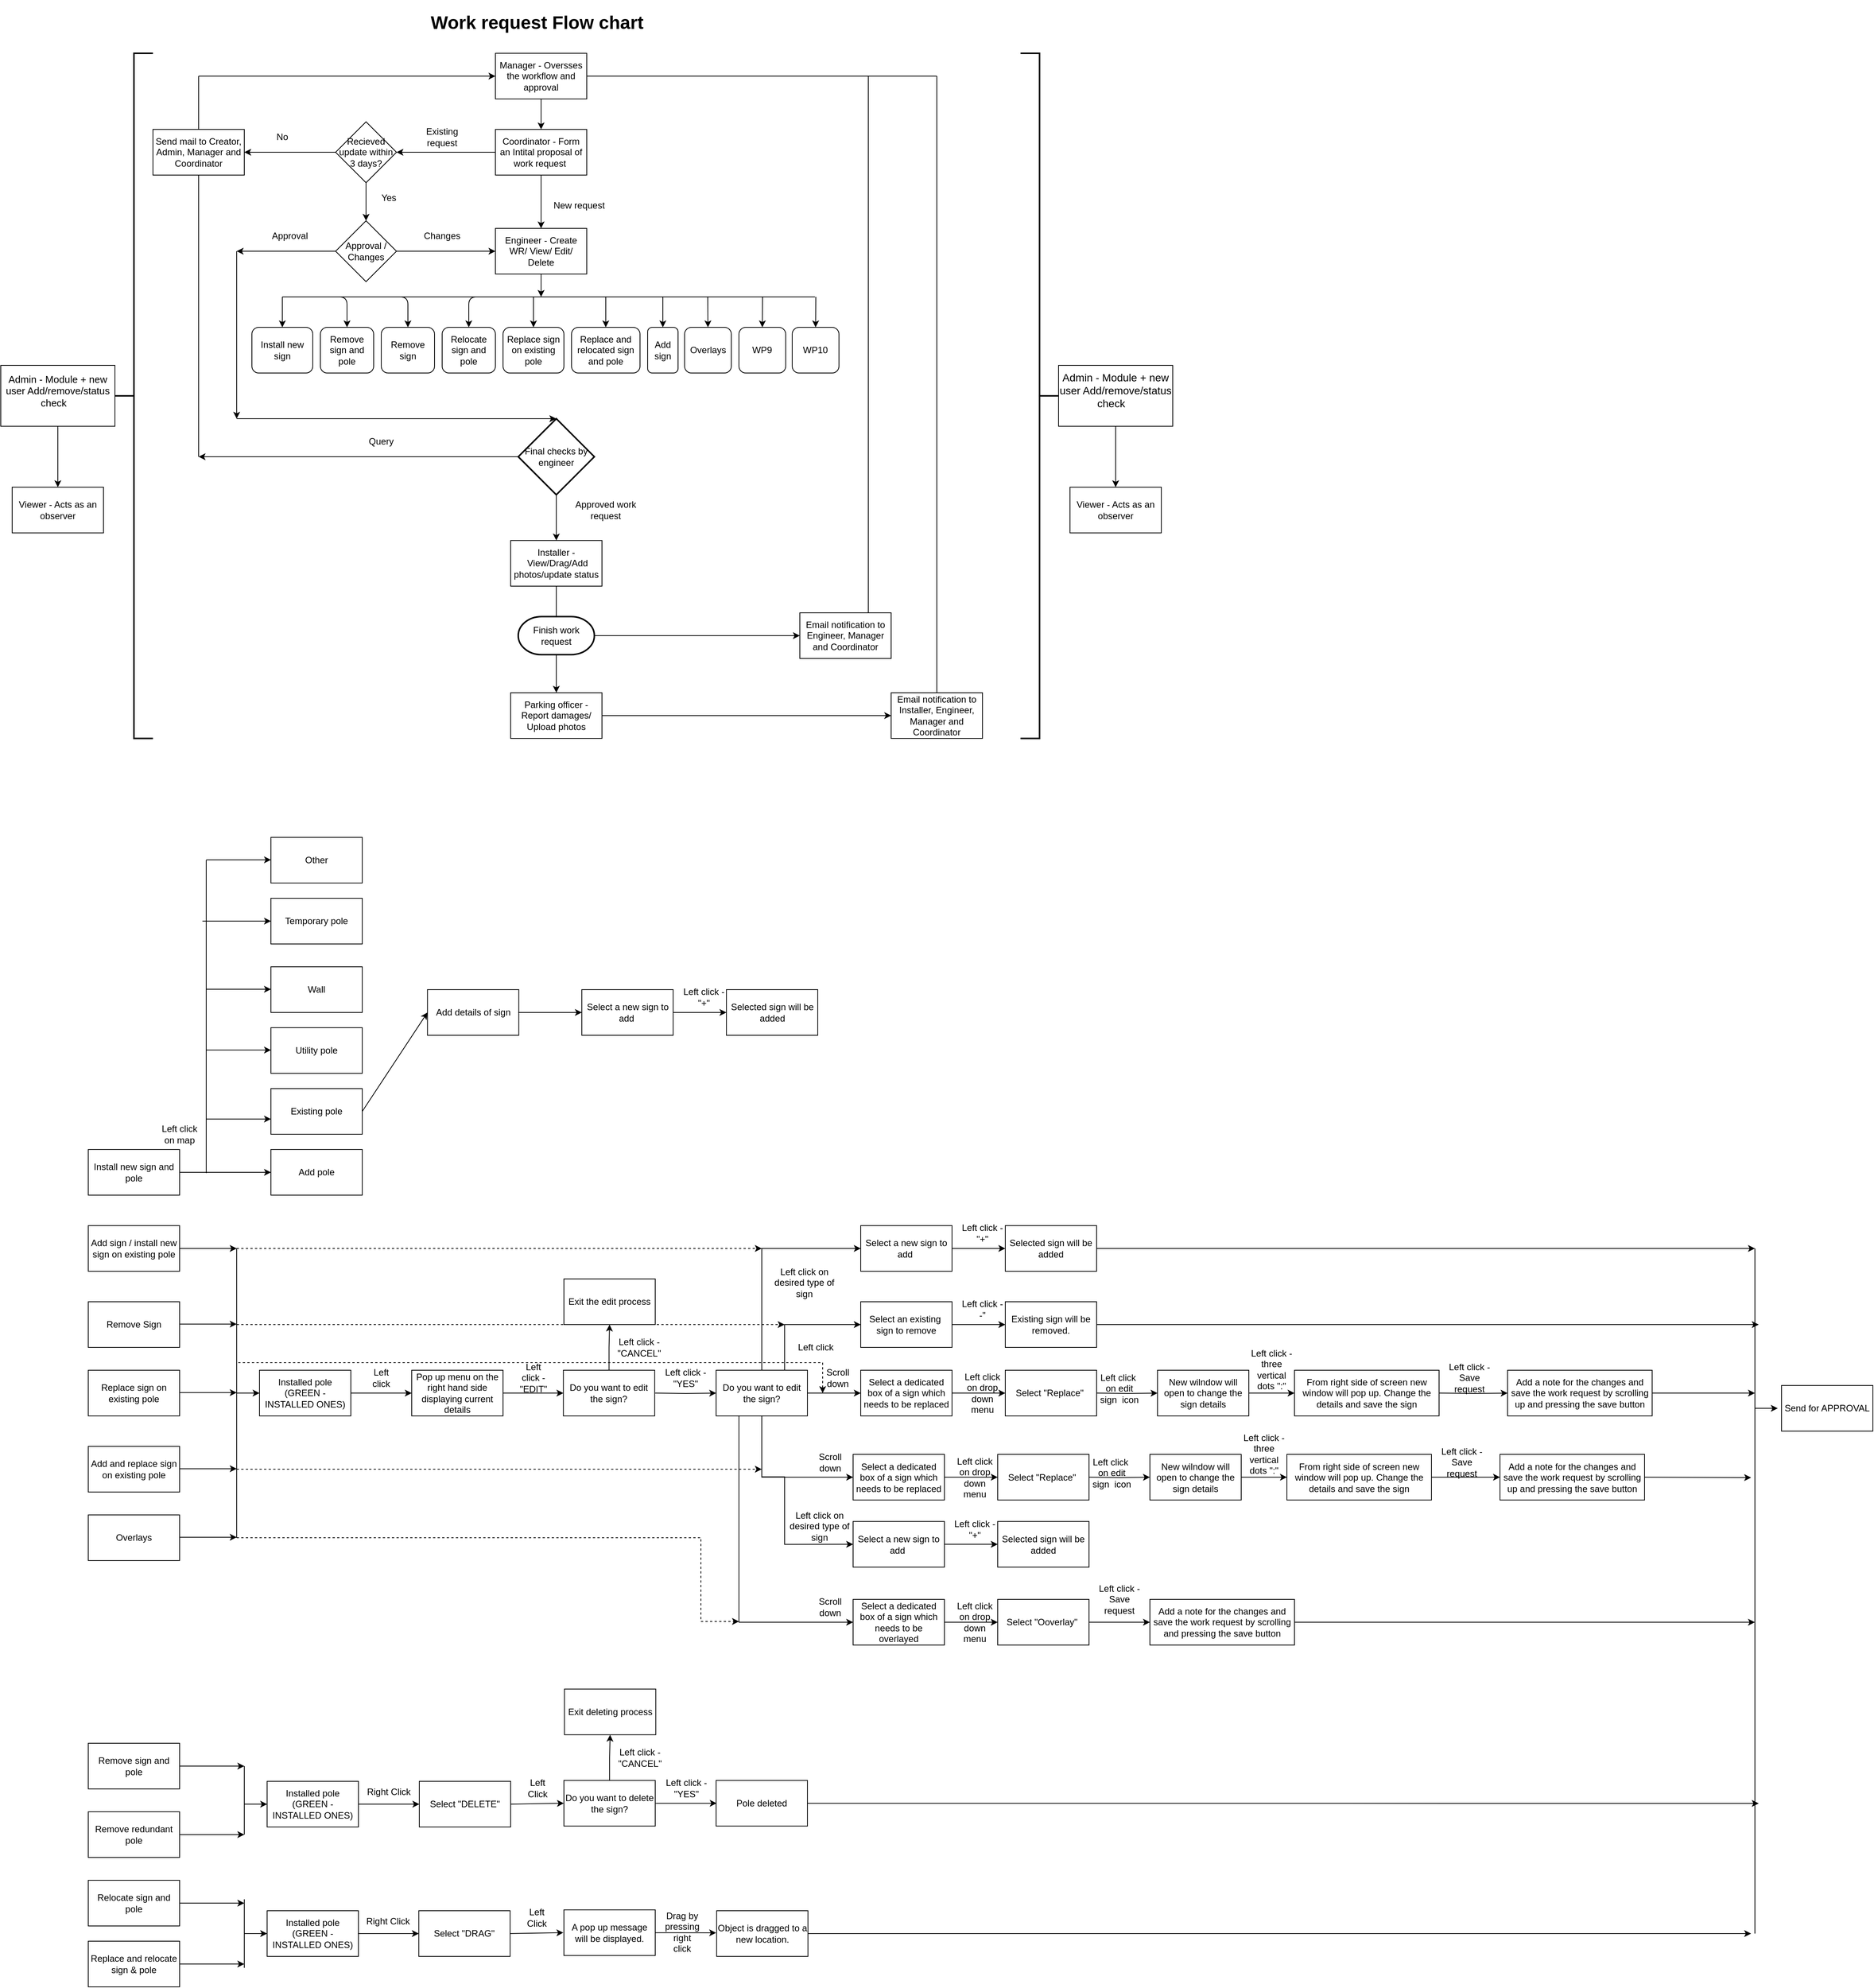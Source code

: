 <mxfile version="12.6.5" type="github">
  <diagram id="1Mwl_uIE6AdL1eUd1yoq" name="Page-1">
    <mxGraphModel dx="1021" dy="541" grid="1" gridSize="10" guides="1" tooltips="1" connect="1" arrows="1" fold="1" page="1" pageScale="1" pageWidth="3300" pageHeight="4681" math="0" shadow="0">
      <root>
        <mxCell id="0"/>
        <mxCell id="1" parent="0"/>
        <mxCell id="xJvOWjHeh3KEyj_frbz6-1" value="Admin -&amp;nbsp;&lt;span style=&quot;text-indent: -0.25in; font-size: 13px;&quot;&gt;Module + new user Add/remove/status check&lt;/span&gt;&lt;span style=&quot;text-indent: -0.25in; font-size: 13px;&quot;&gt;&amp;nbsp; &amp;nbsp;&lt;/span&gt;&lt;p class=&quot;MsoListParagraph&quot; style=&quot;margin-left: 0.25in; text-indent: -0.25in; font-size: 13px;&quot;&gt;&lt;/p&gt;" style="rounded=0;whiteSpace=wrap;html=1;fontSize=13;" parent="1" vertex="1">
          <mxGeometry x="90" y="530" width="150" height="80" as="geometry"/>
        </mxCell>
        <mxCell id="_ZgnA_AFbBj5DAzCL6um-2" value="Manager - Oversses the workflow and approval" style="rounded=0;whiteSpace=wrap;html=1;" parent="1" vertex="1">
          <mxGeometry x="740" y="120" width="120" height="60" as="geometry"/>
        </mxCell>
        <mxCell id="_ZgnA_AFbBj5DAzCL6um-4" value="Coordinator - Form an Intital proposal of work request&amp;nbsp;" style="rounded=0;whiteSpace=wrap;html=1;" parent="1" vertex="1">
          <mxGeometry x="740" y="220" width="120" height="60" as="geometry"/>
        </mxCell>
        <mxCell id="_ZgnA_AFbBj5DAzCL6um-5" value="Engineer - Create WR/ View/ Edit/ Delete" style="rounded=0;whiteSpace=wrap;html=1;" parent="1" vertex="1">
          <mxGeometry x="740" y="350" width="120" height="60" as="geometry"/>
        </mxCell>
        <mxCell id="_ZgnA_AFbBj5DAzCL6um-6" value="&lt;font style=&quot;font-size: 12px&quot;&gt;Installer -&amp;nbsp;&lt;span style=&quot;line-height: 107% ; font-family: &amp;#34;calibri&amp;#34; , sans-serif&quot;&gt;View/Drag/Add&lt;br&gt;photos/update status&lt;/span&gt;&lt;/font&gt;" style="rounded=0;whiteSpace=wrap;html=1;" parent="1" vertex="1">
          <mxGeometry x="760" y="760" width="120" height="60" as="geometry"/>
        </mxCell>
        <mxCell id="_ZgnA_AFbBj5DAzCL6um-7" value="Viewer - Acts as an observer" style="rounded=0;whiteSpace=wrap;html=1;" parent="1" vertex="1">
          <mxGeometry x="105" y="690" width="120" height="60" as="geometry"/>
        </mxCell>
        <mxCell id="_ZgnA_AFbBj5DAzCL6um-8" value="Parking officer - Report damages/ Upload photos" style="rounded=0;whiteSpace=wrap;html=1;" parent="1" vertex="1">
          <mxGeometry x="760" y="960" width="120" height="60" as="geometry"/>
        </mxCell>
        <mxCell id="_ZgnA_AFbBj5DAzCL6um-9" value="Install new sign" style="rounded=1;whiteSpace=wrap;html=1;" parent="1" vertex="1">
          <mxGeometry x="420" y="480" width="80" height="60" as="geometry"/>
        </mxCell>
        <mxCell id="_ZgnA_AFbBj5DAzCL6um-11" value="Relocate sign and pole" style="rounded=1;whiteSpace=wrap;html=1;" parent="1" vertex="1">
          <mxGeometry x="670" y="480" width="70" height="60" as="geometry"/>
        </mxCell>
        <mxCell id="_ZgnA_AFbBj5DAzCL6um-12" value="Remove sign and pole" style="rounded=1;whiteSpace=wrap;html=1;" parent="1" vertex="1">
          <mxGeometry x="510" y="480" width="70" height="60" as="geometry"/>
        </mxCell>
        <mxCell id="_ZgnA_AFbBj5DAzCL6um-13" value="Remove sign" style="rounded=1;whiteSpace=wrap;html=1;" parent="1" vertex="1">
          <mxGeometry x="590" y="480" width="70" height="60" as="geometry"/>
        </mxCell>
        <mxCell id="_ZgnA_AFbBj5DAzCL6um-14" value="Replace sign on existing pole" style="rounded=1;whiteSpace=wrap;html=1;" parent="1" vertex="1">
          <mxGeometry x="750" y="480" width="80" height="60" as="geometry"/>
        </mxCell>
        <mxCell id="_ZgnA_AFbBj5DAzCL6um-15" value="Replace and relocated sign and pole" style="rounded=1;whiteSpace=wrap;html=1;" parent="1" vertex="1">
          <mxGeometry x="840" y="480" width="90" height="60" as="geometry"/>
        </mxCell>
        <mxCell id="_ZgnA_AFbBj5DAzCL6um-16" value="Add sign" style="rounded=1;whiteSpace=wrap;html=1;" parent="1" vertex="1">
          <mxGeometry x="940" y="480" width="40" height="60" as="geometry"/>
        </mxCell>
        <mxCell id="_ZgnA_AFbBj5DAzCL6um-17" value="Overlays" style="rounded=1;whiteSpace=wrap;html=1;" parent="1" vertex="1">
          <mxGeometry x="988.57" y="480" width="61.43" height="60" as="geometry"/>
        </mxCell>
        <mxCell id="_ZgnA_AFbBj5DAzCL6um-18" value="" style="endArrow=none;html=1;" parent="1" edge="1">
          <mxGeometry width="50" height="50" relative="1" as="geometry">
            <mxPoint x="480" y="440" as="sourcePoint"/>
            <mxPoint x="1160" y="440" as="targetPoint"/>
          </mxGeometry>
        </mxCell>
        <mxCell id="_ZgnA_AFbBj5DAzCL6um-19" value="" style="endArrow=classic;html=1;" parent="1" target="_ZgnA_AFbBj5DAzCL6um-9" edge="1">
          <mxGeometry width="50" height="50" relative="1" as="geometry">
            <mxPoint x="460" y="440" as="sourcePoint"/>
            <mxPoint x="580" y="420" as="targetPoint"/>
          </mxGeometry>
        </mxCell>
        <mxCell id="_ZgnA_AFbBj5DAzCL6um-20" value="" style="endArrow=classic;html=1;entryX=0.5;entryY=0;entryDx=0;entryDy=0;" parent="1" target="_ZgnA_AFbBj5DAzCL6um-12" edge="1">
          <mxGeometry width="50" height="50" relative="1" as="geometry">
            <mxPoint x="480" y="440" as="sourcePoint"/>
            <mxPoint x="480" y="480" as="targetPoint"/>
            <Array as="points">
              <mxPoint x="545" y="440"/>
            </Array>
          </mxGeometry>
        </mxCell>
        <mxCell id="_ZgnA_AFbBj5DAzCL6um-21" value="" style="endArrow=classic;html=1;entryX=0.5;entryY=0;entryDx=0;entryDy=0;" parent="1" target="_ZgnA_AFbBj5DAzCL6um-13" edge="1">
          <mxGeometry width="50" height="50" relative="1" as="geometry">
            <mxPoint x="460" y="440" as="sourcePoint"/>
            <mxPoint x="630" y="480" as="targetPoint"/>
            <Array as="points">
              <mxPoint x="625" y="440"/>
            </Array>
          </mxGeometry>
        </mxCell>
        <mxCell id="_ZgnA_AFbBj5DAzCL6um-22" value="" style="endArrow=classic;html=1;entryX=0.5;entryY=0;entryDx=0;entryDy=0;" parent="1" target="_ZgnA_AFbBj5DAzCL6um-11" edge="1">
          <mxGeometry width="50" height="50" relative="1" as="geometry">
            <mxPoint x="780" y="440" as="sourcePoint"/>
            <mxPoint x="930" y="470" as="targetPoint"/>
            <Array as="points">
              <mxPoint x="705" y="440"/>
            </Array>
          </mxGeometry>
        </mxCell>
        <mxCell id="_ZgnA_AFbBj5DAzCL6um-23" value="" style="endArrow=classic;html=1;entryX=0.5;entryY=0;entryDx=0;entryDy=0;" parent="1" target="_ZgnA_AFbBj5DAzCL6um-14" edge="1">
          <mxGeometry width="50" height="50" relative="1" as="geometry">
            <mxPoint x="790" y="440" as="sourcePoint"/>
            <mxPoint x="490" y="490" as="targetPoint"/>
          </mxGeometry>
        </mxCell>
        <mxCell id="_ZgnA_AFbBj5DAzCL6um-24" value="" style="endArrow=classic;html=1;entryX=0.5;entryY=0;entryDx=0;entryDy=0;" parent="1" target="_ZgnA_AFbBj5DAzCL6um-17" edge="1">
          <mxGeometry width="50" height="50" relative="1" as="geometry">
            <mxPoint x="1019" y="440" as="sourcePoint"/>
            <mxPoint x="1090" y="490" as="targetPoint"/>
          </mxGeometry>
        </mxCell>
        <mxCell id="_ZgnA_AFbBj5DAzCL6um-25" value="" style="endArrow=classic;html=1;entryX=0.5;entryY=0;entryDx=0;entryDy=0;" parent="1" target="_ZgnA_AFbBj5DAzCL6um-15" edge="1">
          <mxGeometry width="50" height="50" relative="1" as="geometry">
            <mxPoint x="885" y="440" as="sourcePoint"/>
            <mxPoint x="1100" y="500" as="targetPoint"/>
          </mxGeometry>
        </mxCell>
        <mxCell id="_ZgnA_AFbBj5DAzCL6um-26" value="" style="endArrow=classic;html=1;entryX=0.5;entryY=0;entryDx=0;entryDy=0;" parent="1" target="_ZgnA_AFbBj5DAzCL6um-16" edge="1">
          <mxGeometry width="50" height="50" relative="1" as="geometry">
            <mxPoint x="960" y="440" as="sourcePoint"/>
            <mxPoint x="1110" y="510" as="targetPoint"/>
          </mxGeometry>
        </mxCell>
        <mxCell id="_ZgnA_AFbBj5DAzCL6um-28" value="" style="endArrow=classic;html=1;" parent="1" source="_ZgnA_AFbBj5DAzCL6um-2" target="_ZgnA_AFbBj5DAzCL6um-4" edge="1">
          <mxGeometry width="50" height="50" relative="1" as="geometry">
            <mxPoint x="490" y="410" as="sourcePoint"/>
            <mxPoint x="490" y="450" as="targetPoint"/>
          </mxGeometry>
        </mxCell>
        <mxCell id="_ZgnA_AFbBj5DAzCL6um-29" value="" style="endArrow=classic;html=1;exitX=0.5;exitY=1;exitDx=0;exitDy=0;" parent="1" source="_ZgnA_AFbBj5DAzCL6um-4" target="_ZgnA_AFbBj5DAzCL6um-5" edge="1">
          <mxGeometry width="50" height="50" relative="1" as="geometry">
            <mxPoint x="810" y="190" as="sourcePoint"/>
            <mxPoint x="810" y="230" as="targetPoint"/>
          </mxGeometry>
        </mxCell>
        <mxCell id="_ZgnA_AFbBj5DAzCL6um-30" value="" style="endArrow=classic;html=1;exitX=0.5;exitY=1;exitDx=0;exitDy=0;" parent="1" source="_ZgnA_AFbBj5DAzCL6um-5" edge="1">
          <mxGeometry width="50" height="50" relative="1" as="geometry">
            <mxPoint x="810" y="290" as="sourcePoint"/>
            <mxPoint x="800" y="440" as="targetPoint"/>
          </mxGeometry>
        </mxCell>
        <mxCell id="_ZgnA_AFbBj5DAzCL6um-32" value="" style="strokeWidth=2;html=1;shape=mxgraph.flowchart.annotation_2;align=left;labelPosition=right;pointerEvents=1;" parent="1" vertex="1">
          <mxGeometry x="240" y="120" width="50" height="900" as="geometry"/>
        </mxCell>
        <mxCell id="_ZgnA_AFbBj5DAzCL6um-33" value="Final checks by engineer" style="strokeWidth=2;html=1;shape=mxgraph.flowchart.decision;whiteSpace=wrap;" parent="1" vertex="1">
          <mxGeometry x="770" y="600" width="100" height="100" as="geometry"/>
        </mxCell>
        <mxCell id="_ZgnA_AFbBj5DAzCL6um-34" value="" style="endArrow=classic;html=1;exitX=0;exitY=0.5;exitDx=0;exitDy=0;exitPerimeter=0;" parent="1" source="_ZgnA_AFbBj5DAzCL6um-33" edge="1">
          <mxGeometry width="50" height="50" relative="1" as="geometry">
            <mxPoint x="360" y="650" as="sourcePoint"/>
            <mxPoint x="350" y="650" as="targetPoint"/>
          </mxGeometry>
        </mxCell>
        <mxCell id="_ZgnA_AFbBj5DAzCL6um-35" value="" style="endArrow=none;html=1;" parent="1" source="_ZgnA_AFbBj5DAzCL6um-41" edge="1">
          <mxGeometry width="50" height="50" relative="1" as="geometry">
            <mxPoint x="350" y="150" as="sourcePoint"/>
            <mxPoint x="350" y="650" as="targetPoint"/>
          </mxGeometry>
        </mxCell>
        <mxCell id="_ZgnA_AFbBj5DAzCL6um-36" value="" style="endArrow=classic;html=1;entryX=0;entryY=0.5;entryDx=0;entryDy=0;" parent="1" target="_ZgnA_AFbBj5DAzCL6um-2" edge="1">
          <mxGeometry width="50" height="50" relative="1" as="geometry">
            <mxPoint x="350" y="150" as="sourcePoint"/>
            <mxPoint x="430" y="520" as="targetPoint"/>
          </mxGeometry>
        </mxCell>
        <mxCell id="_ZgnA_AFbBj5DAzCL6um-37" value="" style="endArrow=classic;html=1;entryX=0.5;entryY=0;entryDx=0;entryDy=0;exitX=0.5;exitY=1;exitDx=0;exitDy=0;exitPerimeter=0;" parent="1" source="_ZgnA_AFbBj5DAzCL6um-33" target="_ZgnA_AFbBj5DAzCL6um-6" edge="1">
          <mxGeometry width="50" height="50" relative="1" as="geometry">
            <mxPoint x="800" y="730" as="sourcePoint"/>
            <mxPoint x="360" y="1060" as="targetPoint"/>
          </mxGeometry>
        </mxCell>
        <mxCell id="_ZgnA_AFbBj5DAzCL6um-38" value="Query" style="text;html=1;strokeColor=none;fillColor=none;align=center;verticalAlign=middle;whiteSpace=wrap;rounded=0;" parent="1" vertex="1">
          <mxGeometry x="570" y="620" width="40" height="20" as="geometry"/>
        </mxCell>
        <mxCell id="_ZgnA_AFbBj5DAzCL6um-39" value="Approved work request" style="text;html=1;strokeColor=none;fillColor=none;align=center;verticalAlign=middle;whiteSpace=wrap;rounded=0;" parent="1" vertex="1">
          <mxGeometry x="830" y="705" width="110" height="30" as="geometry"/>
        </mxCell>
        <mxCell id="_ZgnA_AFbBj5DAzCL6um-40" value="&lt;h1&gt;Work request Flow chart&lt;/h1&gt;" style="text;html=1;strokeColor=none;fillColor=none;spacing=5;spacingTop=-20;whiteSpace=wrap;overflow=hidden;rounded=0;" parent="1" vertex="1">
          <mxGeometry x="650" y="60" width="520" height="120" as="geometry"/>
        </mxCell>
        <mxCell id="_ZgnA_AFbBj5DAzCL6um-41" value="Send mail to Creator, Admin, Manager and Coordinator" style="rounded=0;whiteSpace=wrap;html=1;" parent="1" vertex="1">
          <mxGeometry x="290" y="220" width="120" height="60" as="geometry"/>
        </mxCell>
        <mxCell id="_ZgnA_AFbBj5DAzCL6um-42" value="" style="endArrow=none;html=1;" parent="1" target="_ZgnA_AFbBj5DAzCL6um-41" edge="1">
          <mxGeometry width="50" height="50" relative="1" as="geometry">
            <mxPoint x="350" y="150" as="sourcePoint"/>
            <mxPoint x="350" y="650" as="targetPoint"/>
          </mxGeometry>
        </mxCell>
        <mxCell id="_ZgnA_AFbBj5DAzCL6um-44" value="Approval / Changes" style="rhombus;whiteSpace=wrap;html=1;" parent="1" vertex="1">
          <mxGeometry x="530" y="340" width="80" height="80" as="geometry"/>
        </mxCell>
        <mxCell id="_ZgnA_AFbBj5DAzCL6um-53" value="" style="endArrow=classic;html=1;" parent="1" source="xJvOWjHeh3KEyj_frbz6-1" target="_ZgnA_AFbBj5DAzCL6um-7" edge="1">
          <mxGeometry width="50" height="50" relative="1" as="geometry">
            <mxPoint x="150" y="1150" as="sourcePoint"/>
            <mxPoint x="200" y="1100" as="targetPoint"/>
          </mxGeometry>
        </mxCell>
        <mxCell id="_ZgnA_AFbBj5DAzCL6um-55" value="" style="endArrow=classic;html=1;entryX=0;entryY=0.5;entryDx=0;entryDy=0;exitX=1;exitY=0.5;exitDx=0;exitDy=0;" parent="1" source="_ZgnA_AFbBj5DAzCL6um-44" target="_ZgnA_AFbBj5DAzCL6um-5" edge="1">
          <mxGeometry width="50" height="50" relative="1" as="geometry">
            <mxPoint x="550" y="390" as="sourcePoint"/>
            <mxPoint x="420" y="390" as="targetPoint"/>
          </mxGeometry>
        </mxCell>
        <mxCell id="_ZgnA_AFbBj5DAzCL6um-57" value="Recieved update within 3 days?" style="rhombus;whiteSpace=wrap;html=1;" parent="1" vertex="1">
          <mxGeometry x="530" y="210" width="80" height="80" as="geometry"/>
        </mxCell>
        <mxCell id="_ZgnA_AFbBj5DAzCL6um-58" value="" style="endArrow=classic;html=1;entryX=1;entryY=0.5;entryDx=0;entryDy=0;exitX=0;exitY=0.5;exitDx=0;exitDy=0;" parent="1" source="_ZgnA_AFbBj5DAzCL6um-4" target="_ZgnA_AFbBj5DAzCL6um-57" edge="1">
          <mxGeometry width="50" height="50" relative="1" as="geometry">
            <mxPoint x="670.0" y="320" as="sourcePoint"/>
            <mxPoint x="590.0" y="320" as="targetPoint"/>
          </mxGeometry>
        </mxCell>
        <mxCell id="_ZgnA_AFbBj5DAzCL6um-60" value="" style="endArrow=classic;html=1;entryX=1;entryY=0.5;entryDx=0;entryDy=0;exitX=0;exitY=0.5;exitDx=0;exitDy=0;" parent="1" source="_ZgnA_AFbBj5DAzCL6um-57" target="_ZgnA_AFbBj5DAzCL6um-41" edge="1">
          <mxGeometry width="50" height="50" relative="1" as="geometry">
            <mxPoint x="550" y="320" as="sourcePoint"/>
            <mxPoint x="420" y="280" as="targetPoint"/>
          </mxGeometry>
        </mxCell>
        <mxCell id="_ZgnA_AFbBj5DAzCL6um-61" value="No" style="text;html=1;strokeColor=none;fillColor=none;align=center;verticalAlign=middle;whiteSpace=wrap;rounded=0;" parent="1" vertex="1">
          <mxGeometry x="440" y="220" width="40" height="20" as="geometry"/>
        </mxCell>
        <mxCell id="_ZgnA_AFbBj5DAzCL6um-63" value="" style="endArrow=classic;html=1;entryX=0.5;entryY=0;entryDx=0;entryDy=0;exitX=0.5;exitY=1;exitDx=0;exitDy=0;" parent="1" source="_ZgnA_AFbBj5DAzCL6um-57" target="_ZgnA_AFbBj5DAzCL6um-44" edge="1">
          <mxGeometry width="50" height="50" relative="1" as="geometry">
            <mxPoint x="540" y="260" as="sourcePoint"/>
            <mxPoint x="420" y="320" as="targetPoint"/>
          </mxGeometry>
        </mxCell>
        <mxCell id="_ZgnA_AFbBj5DAzCL6um-64" value="Yes" style="text;html=1;strokeColor=none;fillColor=none;align=center;verticalAlign=middle;whiteSpace=wrap;rounded=0;" parent="1" vertex="1">
          <mxGeometry x="580" y="300" width="40" height="20" as="geometry"/>
        </mxCell>
        <mxCell id="_ZgnA_AFbBj5DAzCL6um-65" value="New request" style="text;html=1;strokeColor=none;fillColor=none;align=center;verticalAlign=middle;whiteSpace=wrap;rounded=0;" parent="1" vertex="1">
          <mxGeometry x="810" y="310" width="80" height="20" as="geometry"/>
        </mxCell>
        <mxCell id="_ZgnA_AFbBj5DAzCL6um-66" value="Existing request" style="text;html=1;strokeColor=none;fillColor=none;align=center;verticalAlign=middle;whiteSpace=wrap;rounded=0;" parent="1" vertex="1">
          <mxGeometry x="630" y="220" width="80" height="20" as="geometry"/>
        </mxCell>
        <mxCell id="_ZgnA_AFbBj5DAzCL6um-67" value="Changes" style="text;html=1;strokeColor=none;fillColor=none;align=center;verticalAlign=middle;whiteSpace=wrap;rounded=0;" parent="1" vertex="1">
          <mxGeometry x="630" y="350" width="80" height="20" as="geometry"/>
        </mxCell>
        <mxCell id="_ZgnA_AFbBj5DAzCL6um-70" value="" style="endArrow=classic;html=1;" parent="1" edge="1">
          <mxGeometry width="50" height="50" relative="1" as="geometry">
            <mxPoint x="400" y="380" as="sourcePoint"/>
            <mxPoint x="400" y="600" as="targetPoint"/>
          </mxGeometry>
        </mxCell>
        <mxCell id="_ZgnA_AFbBj5DAzCL6um-71" value="" style="endArrow=classic;html=1;entryX=0.5;entryY=0;entryDx=0;entryDy=0;entryPerimeter=0;" parent="1" target="_ZgnA_AFbBj5DAzCL6um-33" edge="1">
          <mxGeometry width="50" height="50" relative="1" as="geometry">
            <mxPoint x="400" y="600" as="sourcePoint"/>
            <mxPoint x="420" y="600" as="targetPoint"/>
          </mxGeometry>
        </mxCell>
        <mxCell id="_ZgnA_AFbBj5DAzCL6um-72" value="" style="endArrow=classic;html=1;exitX=0;exitY=0.5;exitDx=0;exitDy=0;" parent="1" source="_ZgnA_AFbBj5DAzCL6um-44" edge="1">
          <mxGeometry width="50" height="50" relative="1" as="geometry">
            <mxPoint x="410" y="400" as="sourcePoint"/>
            <mxPoint x="400" y="380" as="targetPoint"/>
          </mxGeometry>
        </mxCell>
        <mxCell id="_ZgnA_AFbBj5DAzCL6um-73" value="Approval" style="text;html=1;strokeColor=none;fillColor=none;align=center;verticalAlign=middle;whiteSpace=wrap;rounded=0;" parent="1" vertex="1">
          <mxGeometry x="430" y="350" width="80" height="20" as="geometry"/>
        </mxCell>
        <mxCell id="_ZgnA_AFbBj5DAzCL6um-74" value="" style="endArrow=classic;html=1;entryX=0.5;entryY=0;entryDx=0;entryDy=0;exitX=0.5;exitY=1;exitDx=0;exitDy=0;" parent="1" source="_ZgnA_AFbBj5DAzCL6um-6" target="_ZgnA_AFbBj5DAzCL6um-8" edge="1">
          <mxGeometry width="50" height="50" relative="1" as="geometry">
            <mxPoint x="830" y="710" as="sourcePoint"/>
            <mxPoint x="830" y="770" as="targetPoint"/>
          </mxGeometry>
        </mxCell>
        <mxCell id="_ZgnA_AFbBj5DAzCL6um-75" value="" style="endArrow=classic;html=1;exitX=1;exitY=0.5;exitDx=0;exitDy=0;entryX=0;entryY=0.5;entryDx=0;entryDy=0;exitPerimeter=0;" parent="1" source="_ZgnA_AFbBj5DAzCL6um-82" target="_ZgnA_AFbBj5DAzCL6um-81" edge="1">
          <mxGeometry width="50" height="50" relative="1" as="geometry">
            <mxPoint x="1340.0" y="790" as="sourcePoint"/>
            <mxPoint x="1170" y="790" as="targetPoint"/>
          </mxGeometry>
        </mxCell>
        <mxCell id="_ZgnA_AFbBj5DAzCL6um-76" value="" style="endArrow=none;html=1;entryX=0.75;entryY=0;entryDx=0;entryDy=0;" parent="1" target="_ZgnA_AFbBj5DAzCL6um-81" edge="1">
          <mxGeometry width="50" height="50" relative="1" as="geometry">
            <mxPoint x="1230" y="150" as="sourcePoint"/>
            <mxPoint x="1220" y="980" as="targetPoint"/>
          </mxGeometry>
        </mxCell>
        <mxCell id="_ZgnA_AFbBj5DAzCL6um-80" value="" style="endArrow=none;html=1;exitX=1;exitY=0.5;exitDx=0;exitDy=0;" parent="1" source="_ZgnA_AFbBj5DAzCL6um-2" edge="1">
          <mxGeometry width="50" height="50" relative="1" as="geometry">
            <mxPoint x="1170" y="150" as="sourcePoint"/>
            <mxPoint x="1320" y="150" as="targetPoint"/>
          </mxGeometry>
        </mxCell>
        <mxCell id="_ZgnA_AFbBj5DAzCL6um-81" value="Email notification to Engineer, Manager and Coordinator" style="rounded=0;whiteSpace=wrap;html=1;strokeColor=#000000;" parent="1" vertex="1">
          <mxGeometry x="1140" y="855" width="120" height="60" as="geometry"/>
        </mxCell>
        <mxCell id="_ZgnA_AFbBj5DAzCL6um-82" value="Finish work request" style="strokeWidth=2;html=1;shape=mxgraph.flowchart.terminator;whiteSpace=wrap;" parent="1" vertex="1">
          <mxGeometry x="770" y="860" width="100" height="50" as="geometry"/>
        </mxCell>
        <mxCell id="_ZgnA_AFbBj5DAzCL6um-83" value="" style="endArrow=classic;html=1;exitX=1;exitY=0.5;exitDx=0;exitDy=0;entryX=0;entryY=0.5;entryDx=0;entryDy=0;" parent="1" target="_ZgnA_AFbBj5DAzCL6um-85" edge="1">
          <mxGeometry width="50" height="50" relative="1" as="geometry">
            <mxPoint x="880" y="990" as="sourcePoint"/>
            <mxPoint x="1170" y="990" as="targetPoint"/>
          </mxGeometry>
        </mxCell>
        <mxCell id="_ZgnA_AFbBj5DAzCL6um-84" value="" style="endArrow=none;html=1;entryX=0.5;entryY=0;entryDx=0;entryDy=0;" parent="1" target="_ZgnA_AFbBj5DAzCL6um-85" edge="1">
          <mxGeometry width="50" height="50" relative="1" as="geometry">
            <mxPoint x="1320" y="150" as="sourcePoint"/>
            <mxPoint x="1320" y="1080" as="targetPoint"/>
          </mxGeometry>
        </mxCell>
        <mxCell id="_ZgnA_AFbBj5DAzCL6um-85" value="Email notification to Installer, Engineer, Manager and Coordinator" style="rounded=0;whiteSpace=wrap;html=1;strokeColor=#000000;" parent="1" vertex="1">
          <mxGeometry x="1260" y="960" width="120" height="60" as="geometry"/>
        </mxCell>
        <mxCell id="_ZgnA_AFbBj5DAzCL6um-87" value="WP9" style="rounded=1;whiteSpace=wrap;html=1;" parent="1" vertex="1">
          <mxGeometry x="1060" y="480" width="61.43" height="60" as="geometry"/>
        </mxCell>
        <mxCell id="_ZgnA_AFbBj5DAzCL6um-88" value="WP10" style="rounded=1;whiteSpace=wrap;html=1;" parent="1" vertex="1">
          <mxGeometry x="1130" y="480" width="61.43" height="60" as="geometry"/>
        </mxCell>
        <mxCell id="_ZgnA_AFbBj5DAzCL6um-90" value="" style="endArrow=classic;html=1;entryX=0.5;entryY=0;entryDx=0;entryDy=0;" parent="1" target="_ZgnA_AFbBj5DAzCL6um-87" edge="1">
          <mxGeometry width="50" height="50" relative="1" as="geometry">
            <mxPoint x="1091" y="440" as="sourcePoint"/>
            <mxPoint x="1029.285" y="490" as="targetPoint"/>
          </mxGeometry>
        </mxCell>
        <mxCell id="_ZgnA_AFbBj5DAzCL6um-91" value="" style="endArrow=classic;html=1;entryX=0.5;entryY=0;entryDx=0;entryDy=0;" parent="1" target="_ZgnA_AFbBj5DAzCL6um-88" edge="1">
          <mxGeometry width="50" height="50" relative="1" as="geometry">
            <mxPoint x="1161" y="440" as="sourcePoint"/>
            <mxPoint x="1039.285" y="500" as="targetPoint"/>
          </mxGeometry>
        </mxCell>
        <mxCell id="_ZgnA_AFbBj5DAzCL6um-93" value="Admin -&amp;nbsp;&lt;span style=&quot;text-indent: -0.25in; font-size: 14px;&quot;&gt;Module + new user Add/remove/status check&lt;/span&gt;&lt;span style=&quot;text-indent: -0.25in; font-size: 14px;&quot;&gt;&amp;nbsp; &amp;nbsp;&lt;/span&gt;&lt;p class=&quot;MsoListParagraph&quot; style=&quot;margin-left: 0.25in; text-indent: -0.25in; font-size: 14px;&quot;&gt;&lt;/p&gt;" style="rounded=0;whiteSpace=wrap;html=1;fontSize=14;" parent="1" vertex="1">
          <mxGeometry x="1480" y="530" width="150" height="80" as="geometry"/>
        </mxCell>
        <mxCell id="_ZgnA_AFbBj5DAzCL6um-94" value="Viewer - Acts as an observer" style="rounded=0;whiteSpace=wrap;html=1;" parent="1" vertex="1">
          <mxGeometry x="1495" y="690" width="120" height="60" as="geometry"/>
        </mxCell>
        <mxCell id="_ZgnA_AFbBj5DAzCL6um-95" value="" style="strokeWidth=2;html=1;shape=mxgraph.flowchart.annotation_2;align=left;labelPosition=right;pointerEvents=1;rotation=180;" parent="1" vertex="1">
          <mxGeometry x="1430" y="120" width="50" height="900" as="geometry"/>
        </mxCell>
        <mxCell id="_ZgnA_AFbBj5DAzCL6um-96" value="" style="endArrow=classic;html=1;" parent="1" source="_ZgnA_AFbBj5DAzCL6um-93" target="_ZgnA_AFbBj5DAzCL6um-94" edge="1">
          <mxGeometry width="50" height="50" relative="1" as="geometry">
            <mxPoint x="1540" y="1150" as="sourcePoint"/>
            <mxPoint x="1590" y="1100" as="targetPoint"/>
          </mxGeometry>
        </mxCell>
        <mxCell id="RNnpt0_5kWRAgg4inEh5-1" value="Install new sign and pole" style="rounded=0;whiteSpace=wrap;html=1;" parent="1" vertex="1">
          <mxGeometry x="205" y="1560" width="120" height="60" as="geometry"/>
        </mxCell>
        <mxCell id="RNnpt0_5kWRAgg4inEh5-3" value="Remove Sign" style="rounded=0;whiteSpace=wrap;html=1;" parent="1" vertex="1">
          <mxGeometry x="205" y="1760" width="120" height="60" as="geometry"/>
        </mxCell>
        <mxCell id="RNnpt0_5kWRAgg4inEh5-4" value="Replace sign on existing pole" style="rounded=0;whiteSpace=wrap;html=1;" parent="1" vertex="1">
          <mxGeometry x="205" y="1850" width="120" height="60" as="geometry"/>
        </mxCell>
        <mxCell id="RNnpt0_5kWRAgg4inEh5-6" value="Add and replace sign on existing pole" style="rounded=0;whiteSpace=wrap;html=1;" parent="1" vertex="1">
          <mxGeometry x="205" y="1950" width="120" height="60" as="geometry"/>
        </mxCell>
        <mxCell id="RNnpt0_5kWRAgg4inEh5-7" value="Add sign / install new sign on existing pole" style="rounded=0;whiteSpace=wrap;html=1;" parent="1" vertex="1">
          <mxGeometry x="205" y="1660" width="120" height="60" as="geometry"/>
        </mxCell>
        <mxCell id="RNnpt0_5kWRAgg4inEh5-8" value="Overlays" style="rounded=0;whiteSpace=wrap;html=1;" parent="1" vertex="1">
          <mxGeometry x="205" y="2040" width="120" height="60" as="geometry"/>
        </mxCell>
        <mxCell id="RNnpt0_5kWRAgg4inEh5-9" value="Remove sign and pole" style="rounded=0;whiteSpace=wrap;html=1;" parent="1" vertex="1">
          <mxGeometry x="205" y="2340" width="120" height="60" as="geometry"/>
        </mxCell>
        <mxCell id="RNnpt0_5kWRAgg4inEh5-10" value="Remove redundant pole" style="rounded=0;whiteSpace=wrap;html=1;" parent="1" vertex="1">
          <mxGeometry x="205" y="2430" width="120" height="60" as="geometry"/>
        </mxCell>
        <mxCell id="RNnpt0_5kWRAgg4inEh5-11" value="Relocate sign and pole" style="rounded=0;whiteSpace=wrap;html=1;" parent="1" vertex="1">
          <mxGeometry x="205" y="2520" width="120" height="60" as="geometry"/>
        </mxCell>
        <mxCell id="RNnpt0_5kWRAgg4inEh5-12" value="Replace and relocate sign &amp;amp; pole" style="rounded=0;whiteSpace=wrap;html=1;" parent="1" vertex="1">
          <mxGeometry x="205" y="2600" width="120" height="60" as="geometry"/>
        </mxCell>
        <mxCell id="RNnpt0_5kWRAgg4inEh5-13" value="Add pole" style="rounded=0;whiteSpace=wrap;html=1;" parent="1" vertex="1">
          <mxGeometry x="445" y="1560" width="120" height="60" as="geometry"/>
        </mxCell>
        <mxCell id="RNnpt0_5kWRAgg4inEh5-14" value="" style="endArrow=classic;html=1;entryX=0;entryY=0.5;entryDx=0;entryDy=0;exitX=1;exitY=0.5;exitDx=0;exitDy=0;" parent="1" source="RNnpt0_5kWRAgg4inEh5-1" target="RNnpt0_5kWRAgg4inEh5-13" edge="1">
          <mxGeometry width="50" height="50" relative="1" as="geometry">
            <mxPoint x="125" y="2520" as="sourcePoint"/>
            <mxPoint x="175" y="2470" as="targetPoint"/>
          </mxGeometry>
        </mxCell>
        <mxCell id="RNnpt0_5kWRAgg4inEh5-15" value="Existing pole" style="rounded=0;whiteSpace=wrap;html=1;" parent="1" vertex="1">
          <mxGeometry x="445" y="1480" width="120" height="60" as="geometry"/>
        </mxCell>
        <mxCell id="RNnpt0_5kWRAgg4inEh5-16" value="Utility pole" style="rounded=0;whiteSpace=wrap;html=1;" parent="1" vertex="1">
          <mxGeometry x="445" y="1400" width="120" height="60" as="geometry"/>
        </mxCell>
        <mxCell id="RNnpt0_5kWRAgg4inEh5-17" value="Wall" style="rounded=0;whiteSpace=wrap;html=1;" parent="1" vertex="1">
          <mxGeometry x="445" y="1320" width="120" height="60" as="geometry"/>
        </mxCell>
        <mxCell id="RNnpt0_5kWRAgg4inEh5-18" value="Temporary pole" style="rounded=0;whiteSpace=wrap;html=1;" parent="1" vertex="1">
          <mxGeometry x="445" y="1230" width="120" height="60" as="geometry"/>
        </mxCell>
        <mxCell id="RNnpt0_5kWRAgg4inEh5-19" value="Other" style="rounded=0;whiteSpace=wrap;html=1;" parent="1" vertex="1">
          <mxGeometry x="445" y="1150" width="120" height="60" as="geometry"/>
        </mxCell>
        <mxCell id="RNnpt0_5kWRAgg4inEh5-20" value="" style="endArrow=classic;html=1;entryX=0;entryY=0.5;entryDx=0;entryDy=0;exitX=1;exitY=0.5;exitDx=0;exitDy=0;" parent="1" edge="1">
          <mxGeometry width="50" height="50" relative="1" as="geometry">
            <mxPoint x="360" y="1520" as="sourcePoint"/>
            <mxPoint x="445" y="1520" as="targetPoint"/>
          </mxGeometry>
        </mxCell>
        <mxCell id="RNnpt0_5kWRAgg4inEh5-21" value="" style="endArrow=classic;html=1;entryX=0;entryY=0.5;entryDx=0;entryDy=0;exitX=1;exitY=0.5;exitDx=0;exitDy=0;" parent="1" edge="1">
          <mxGeometry width="50" height="50" relative="1" as="geometry">
            <mxPoint x="360" y="1429.41" as="sourcePoint"/>
            <mxPoint x="445" y="1429.41" as="targetPoint"/>
          </mxGeometry>
        </mxCell>
        <mxCell id="RNnpt0_5kWRAgg4inEh5-23" value="" style="endArrow=classic;html=1;entryX=0;entryY=0.5;entryDx=0;entryDy=0;exitX=1;exitY=0.5;exitDx=0;exitDy=0;" parent="1" edge="1">
          <mxGeometry width="50" height="50" relative="1" as="geometry">
            <mxPoint x="360" y="1349.5" as="sourcePoint"/>
            <mxPoint x="445" y="1349.5" as="targetPoint"/>
          </mxGeometry>
        </mxCell>
        <mxCell id="RNnpt0_5kWRAgg4inEh5-24" value="" style="endArrow=classic;html=1;" parent="1" target="RNnpt0_5kWRAgg4inEh5-18" edge="1">
          <mxGeometry width="50" height="50" relative="1" as="geometry">
            <mxPoint x="355" y="1260" as="sourcePoint"/>
            <mxPoint x="440" y="1259.5" as="targetPoint"/>
          </mxGeometry>
        </mxCell>
        <mxCell id="RNnpt0_5kWRAgg4inEh5-25" value="" style="endArrow=classic;html=1;entryX=0;entryY=0.5;entryDx=0;entryDy=0;exitX=1;exitY=0.5;exitDx=0;exitDy=0;" parent="1" edge="1">
          <mxGeometry width="50" height="50" relative="1" as="geometry">
            <mxPoint x="360" y="1179.5" as="sourcePoint"/>
            <mxPoint x="445" y="1179.5" as="targetPoint"/>
          </mxGeometry>
        </mxCell>
        <mxCell id="RNnpt0_5kWRAgg4inEh5-27" value="" style="endArrow=none;html=1;" parent="1" edge="1">
          <mxGeometry width="50" height="50" relative="1" as="geometry">
            <mxPoint x="360" y="1591" as="sourcePoint"/>
            <mxPoint x="360" y="1180" as="targetPoint"/>
          </mxGeometry>
        </mxCell>
        <mxCell id="RNnpt0_5kWRAgg4inEh5-28" value="" style="endArrow=classic;html=1;exitX=1;exitY=0.5;exitDx=0;exitDy=0;" parent="1" source="RNnpt0_5kWRAgg4inEh5-7" edge="1">
          <mxGeometry width="50" height="50" relative="1" as="geometry">
            <mxPoint x="350" y="1684.29" as="sourcePoint"/>
            <mxPoint x="400" y="1690" as="targetPoint"/>
          </mxGeometry>
        </mxCell>
        <mxCell id="RNnpt0_5kWRAgg4inEh5-29" value="" style="endArrow=classic;html=1;exitX=1;exitY=0.5;exitDx=0;exitDy=0;" parent="1" edge="1">
          <mxGeometry width="50" height="50" relative="1" as="geometry">
            <mxPoint x="325" y="1789.41" as="sourcePoint"/>
            <mxPoint x="400" y="1789.41" as="targetPoint"/>
          </mxGeometry>
        </mxCell>
        <mxCell id="RNnpt0_5kWRAgg4inEh5-30" value="" style="endArrow=classic;html=1;exitX=1;exitY=0.5;exitDx=0;exitDy=0;" parent="1" edge="1">
          <mxGeometry width="50" height="50" relative="1" as="geometry">
            <mxPoint x="325" y="1879.41" as="sourcePoint"/>
            <mxPoint x="400" y="1879.41" as="targetPoint"/>
          </mxGeometry>
        </mxCell>
        <mxCell id="RNnpt0_5kWRAgg4inEh5-31" value="" style="endArrow=classic;html=1;exitX=1;exitY=0.5;exitDx=0;exitDy=0;" parent="1" edge="1">
          <mxGeometry width="50" height="50" relative="1" as="geometry">
            <mxPoint x="325" y="1979.41" as="sourcePoint"/>
            <mxPoint x="400" y="1979.41" as="targetPoint"/>
          </mxGeometry>
        </mxCell>
        <mxCell id="RNnpt0_5kWRAgg4inEh5-32" value="" style="endArrow=classic;html=1;exitX=1;exitY=0.5;exitDx=0;exitDy=0;" parent="1" edge="1">
          <mxGeometry width="50" height="50" relative="1" as="geometry">
            <mxPoint x="325" y="2069.41" as="sourcePoint"/>
            <mxPoint x="400" y="2069.41" as="targetPoint"/>
          </mxGeometry>
        </mxCell>
        <mxCell id="RNnpt0_5kWRAgg4inEh5-38" style="edgeStyle=orthogonalEdgeStyle;rounded=0;orthogonalLoop=1;jettySize=auto;html=1;" parent="1" source="RNnpt0_5kWRAgg4inEh5-33" target="RNnpt0_5kWRAgg4inEh5-36" edge="1">
          <mxGeometry relative="1" as="geometry"/>
        </mxCell>
        <mxCell id="RNnpt0_5kWRAgg4inEh5-33" value="Installed pole (GREEN - INSTALLED ONES)" style="rounded=0;whiteSpace=wrap;html=1;" parent="1" vertex="1">
          <mxGeometry x="430" y="1850" width="120" height="60" as="geometry"/>
        </mxCell>
        <mxCell id="RNnpt0_5kWRAgg4inEh5-34" value="" style="endArrow=none;html=1;" parent="1" edge="1">
          <mxGeometry width="50" height="50" relative="1" as="geometry">
            <mxPoint x="400" y="2070" as="sourcePoint"/>
            <mxPoint x="400" y="1690" as="targetPoint"/>
          </mxGeometry>
        </mxCell>
        <mxCell id="RNnpt0_5kWRAgg4inEh5-35" value="" style="endArrow=classic;html=1;entryX=0;entryY=0.5;entryDx=0;entryDy=0;" parent="1" target="RNnpt0_5kWRAgg4inEh5-33" edge="1">
          <mxGeometry width="50" height="50" relative="1" as="geometry">
            <mxPoint x="400" y="1880" as="sourcePoint"/>
            <mxPoint x="410" y="1889.41" as="targetPoint"/>
          </mxGeometry>
        </mxCell>
        <mxCell id="RNnpt0_5kWRAgg4inEh5-36" value="Pop up menu on the right hand side displaying current details" style="rounded=0;whiteSpace=wrap;html=1;" parent="1" vertex="1">
          <mxGeometry x="630" y="1850" width="120" height="60" as="geometry"/>
        </mxCell>
        <mxCell id="RNnpt0_5kWRAgg4inEh5-39" value="Left click" style="text;html=1;strokeColor=none;fillColor=none;align=center;verticalAlign=middle;whiteSpace=wrap;rounded=0;" parent="1" vertex="1">
          <mxGeometry x="570" y="1850" width="40" height="20" as="geometry"/>
        </mxCell>
        <mxCell id="RNnpt0_5kWRAgg4inEh5-42" value="Left click - &quot;EDIT&quot;" style="text;html=1;strokeColor=none;fillColor=none;align=center;verticalAlign=middle;whiteSpace=wrap;rounded=0;" parent="1" vertex="1">
          <mxGeometry x="770.0" y="1850" width="40" height="20" as="geometry"/>
        </mxCell>
        <mxCell id="RNnpt0_5kWRAgg4inEh5-45" style="edgeStyle=orthogonalEdgeStyle;rounded=0;orthogonalLoop=1;jettySize=auto;html=1;exitX=1;exitY=0.5;exitDx=0;exitDy=0;entryX=0;entryY=0.5;entryDx=0;entryDy=0;" parent="1" source="RNnpt0_5kWRAgg4inEh5-36" target="RNnpt0_5kWRAgg4inEh5-46" edge="1">
          <mxGeometry relative="1" as="geometry">
            <mxPoint x="890" y="1880" as="sourcePoint"/>
            <mxPoint x="960" y="1880" as="targetPoint"/>
          </mxGeometry>
        </mxCell>
        <mxCell id="RNnpt0_5kWRAgg4inEh5-46" value="Do you want to edit the sign?" style="rounded=0;whiteSpace=wrap;html=1;" parent="1" vertex="1">
          <mxGeometry x="829.29" y="1850" width="120" height="60" as="geometry"/>
        </mxCell>
        <mxCell id="RNnpt0_5kWRAgg4inEh5-47" value="Exit the edit process" style="rounded=0;whiteSpace=wrap;html=1;" parent="1" vertex="1">
          <mxGeometry x="830" y="1730" width="120" height="60" as="geometry"/>
        </mxCell>
        <mxCell id="RNnpt0_5kWRAgg4inEh5-48" value="Do you want to edit the sign?" style="rounded=0;whiteSpace=wrap;html=1;" parent="1" vertex="1">
          <mxGeometry x="1030" y="1850" width="120" height="60" as="geometry"/>
        </mxCell>
        <mxCell id="RNnpt0_5kWRAgg4inEh5-49" style="edgeStyle=orthogonalEdgeStyle;rounded=0;orthogonalLoop=1;jettySize=auto;html=1;" parent="1" target="RNnpt0_5kWRAgg4inEh5-48" edge="1">
          <mxGeometry relative="1" as="geometry">
            <mxPoint x="950" y="1880" as="sourcePoint"/>
            <mxPoint x="840" y="1890" as="targetPoint"/>
          </mxGeometry>
        </mxCell>
        <mxCell id="RNnpt0_5kWRAgg4inEh5-50" style="edgeStyle=orthogonalEdgeStyle;rounded=0;orthogonalLoop=1;jettySize=auto;html=1;exitX=0.5;exitY=0;exitDx=0;exitDy=0;entryX=0.5;entryY=1;entryDx=0;entryDy=0;" parent="1" source="RNnpt0_5kWRAgg4inEh5-46" target="RNnpt0_5kWRAgg4inEh5-47" edge="1">
          <mxGeometry relative="1" as="geometry">
            <mxPoint x="780" y="1900" as="sourcePoint"/>
            <mxPoint x="850" y="1900" as="targetPoint"/>
          </mxGeometry>
        </mxCell>
        <mxCell id="RNnpt0_5kWRAgg4inEh5-51" value="Left click - &quot;CANCEL&quot;" style="text;html=1;strokeColor=none;fillColor=none;align=center;verticalAlign=middle;whiteSpace=wrap;rounded=0;" parent="1" vertex="1">
          <mxGeometry x="909.29" y="1810" width="40" height="20" as="geometry"/>
        </mxCell>
        <mxCell id="RNnpt0_5kWRAgg4inEh5-52" value="Left click - &quot;YES&quot;" style="text;html=1;strokeColor=none;fillColor=none;align=center;verticalAlign=middle;whiteSpace=wrap;rounded=0;" parent="1" vertex="1">
          <mxGeometry x="960" y="1850" width="60" height="20" as="geometry"/>
        </mxCell>
        <mxCell id="RNnpt0_5kWRAgg4inEh5-55" value="Select a new sign to add&amp;nbsp;" style="rounded=0;whiteSpace=wrap;html=1;" parent="1" vertex="1">
          <mxGeometry x="1220" y="1660" width="120" height="60" as="geometry"/>
        </mxCell>
        <mxCell id="RNnpt0_5kWRAgg4inEh5-56" value="Selected sign will be added" style="rounded=0;whiteSpace=wrap;html=1;" parent="1" vertex="1">
          <mxGeometry x="1410" y="1660" width="120" height="60" as="geometry"/>
        </mxCell>
        <mxCell id="RNnpt0_5kWRAgg4inEh5-58" style="edgeStyle=orthogonalEdgeStyle;rounded=0;orthogonalLoop=1;jettySize=auto;html=1;entryX=0;entryY=0.5;entryDx=0;entryDy=0;exitX=0.5;exitY=0;exitDx=0;exitDy=0;" parent="1" source="RNnpt0_5kWRAgg4inEh5-48" target="RNnpt0_5kWRAgg4inEh5-55" edge="1">
          <mxGeometry relative="1" as="geometry">
            <mxPoint x="960" y="1890" as="sourcePoint"/>
            <mxPoint x="1040" y="1890" as="targetPoint"/>
          </mxGeometry>
        </mxCell>
        <mxCell id="RNnpt0_5kWRAgg4inEh5-59" style="edgeStyle=orthogonalEdgeStyle;rounded=0;orthogonalLoop=1;jettySize=auto;html=1;dashed=1;" parent="1" edge="1">
          <mxGeometry relative="1" as="geometry">
            <mxPoint x="400" y="1690" as="sourcePoint"/>
            <mxPoint x="1090" y="1690" as="targetPoint"/>
          </mxGeometry>
        </mxCell>
        <mxCell id="RNnpt0_5kWRAgg4inEh5-60" value="Left click on desired type of sign" style="text;html=1;strokeColor=none;fillColor=none;align=center;verticalAlign=middle;whiteSpace=wrap;rounded=0;" parent="1" vertex="1">
          <mxGeometry x="1101.43" y="1710" width="90" height="50" as="geometry"/>
        </mxCell>
        <mxCell id="RNnpt0_5kWRAgg4inEh5-61" style="edgeStyle=orthogonalEdgeStyle;rounded=0;orthogonalLoop=1;jettySize=auto;html=1;entryX=0;entryY=0.5;entryDx=0;entryDy=0;exitX=1;exitY=0.5;exitDx=0;exitDy=0;" parent="1" source="RNnpt0_5kWRAgg4inEh5-55" target="RNnpt0_5kWRAgg4inEh5-56" edge="1">
          <mxGeometry relative="1" as="geometry">
            <mxPoint x="960" y="1890" as="sourcePoint"/>
            <mxPoint x="1040" y="1890" as="targetPoint"/>
          </mxGeometry>
        </mxCell>
        <mxCell id="RNnpt0_5kWRAgg4inEh5-62" value="Left click - &quot;+&quot;" style="text;html=1;strokeColor=none;fillColor=none;align=center;verticalAlign=middle;whiteSpace=wrap;rounded=0;" parent="1" vertex="1">
          <mxGeometry x="1350" y="1660" width="60" height="20" as="geometry"/>
        </mxCell>
        <mxCell id="RNnpt0_5kWRAgg4inEh5-63" value="Select an existing&amp;nbsp; sign to remove" style="rounded=0;whiteSpace=wrap;html=1;" parent="1" vertex="1">
          <mxGeometry x="1220" y="1760" width="120" height="60" as="geometry"/>
        </mxCell>
        <mxCell id="RNnpt0_5kWRAgg4inEh5-64" style="edgeStyle=orthogonalEdgeStyle;rounded=0;orthogonalLoop=1;jettySize=auto;html=1;entryX=0;entryY=0.5;entryDx=0;entryDy=0;exitX=0.75;exitY=0;exitDx=0;exitDy=0;" parent="1" source="RNnpt0_5kWRAgg4inEh5-48" target="RNnpt0_5kWRAgg4inEh5-63" edge="1">
          <mxGeometry relative="1" as="geometry">
            <mxPoint x="1090" y="1860" as="sourcePoint"/>
            <mxPoint x="1220" y="1700" as="targetPoint"/>
          </mxGeometry>
        </mxCell>
        <mxCell id="RNnpt0_5kWRAgg4inEh5-65" value="Left click" style="text;html=1;strokeColor=none;fillColor=none;align=center;verticalAlign=middle;whiteSpace=wrap;rounded=0;" parent="1" vertex="1">
          <mxGeometry x="1130.71" y="1810" width="60" height="20" as="geometry"/>
        </mxCell>
        <mxCell id="RNnpt0_5kWRAgg4inEh5-66" value="Left click - -&quot;" style="text;html=1;strokeColor=none;fillColor=none;align=center;verticalAlign=middle;whiteSpace=wrap;rounded=0;" parent="1" vertex="1">
          <mxGeometry x="1350" y="1760" width="60" height="20" as="geometry"/>
        </mxCell>
        <mxCell id="RNnpt0_5kWRAgg4inEh5-67" value="Existing sign will be removed." style="rounded=0;whiteSpace=wrap;html=1;" parent="1" vertex="1">
          <mxGeometry x="1410" y="1760" width="120" height="60" as="geometry"/>
        </mxCell>
        <mxCell id="RNnpt0_5kWRAgg4inEh5-69" style="edgeStyle=orthogonalEdgeStyle;rounded=0;orthogonalLoop=1;jettySize=auto;html=1;entryX=0;entryY=0.5;entryDx=0;entryDy=0;" parent="1" source="RNnpt0_5kWRAgg4inEh5-63" target="RNnpt0_5kWRAgg4inEh5-67" edge="1">
          <mxGeometry relative="1" as="geometry">
            <mxPoint x="1350" y="1700" as="sourcePoint"/>
            <mxPoint x="1420" y="1700" as="targetPoint"/>
          </mxGeometry>
        </mxCell>
        <mxCell id="RNnpt0_5kWRAgg4inEh5-70" value="Select a dedicated box of a sign which needs to be replaced" style="rounded=0;whiteSpace=wrap;html=1;" parent="1" vertex="1">
          <mxGeometry x="1220" y="1850" width="120" height="60" as="geometry"/>
        </mxCell>
        <mxCell id="RNnpt0_5kWRAgg4inEh5-71" value="Select &quot;Replace&quot;&amp;nbsp;" style="rounded=0;whiteSpace=wrap;html=1;" parent="1" vertex="1">
          <mxGeometry x="1410" y="1850" width="120" height="60" as="geometry"/>
        </mxCell>
        <mxCell id="RNnpt0_5kWRAgg4inEh5-72" style="edgeStyle=orthogonalEdgeStyle;rounded=0;orthogonalLoop=1;jettySize=auto;html=1;entryX=0;entryY=0.5;entryDx=0;entryDy=0;" parent="1" source="RNnpt0_5kWRAgg4inEh5-70" target="RNnpt0_5kWRAgg4inEh5-71" edge="1">
          <mxGeometry relative="1" as="geometry">
            <mxPoint x="1350" y="1790" as="sourcePoint"/>
            <mxPoint x="1420" y="1790" as="targetPoint"/>
          </mxGeometry>
        </mxCell>
        <mxCell id="RNnpt0_5kWRAgg4inEh5-73" value="Left click on drop down menu" style="text;html=1;strokeColor=none;fillColor=none;align=center;verticalAlign=middle;whiteSpace=wrap;rounded=0;" parent="1" vertex="1">
          <mxGeometry x="1350" y="1870" width="60" height="20" as="geometry"/>
        </mxCell>
        <mxCell id="RNnpt0_5kWRAgg4inEh5-74" style="edgeStyle=orthogonalEdgeStyle;rounded=0;orthogonalLoop=1;jettySize=auto;html=1;entryX=0;entryY=0.5;entryDx=0;entryDy=0;exitX=1;exitY=0.5;exitDx=0;exitDy=0;" parent="1" source="RNnpt0_5kWRAgg4inEh5-48" target="RNnpt0_5kWRAgg4inEh5-70" edge="1">
          <mxGeometry relative="1" as="geometry">
            <mxPoint x="1130" y="1860" as="sourcePoint"/>
            <mxPoint x="1230" y="1800" as="targetPoint"/>
          </mxGeometry>
        </mxCell>
        <mxCell id="RNnpt0_5kWRAgg4inEh5-75" value="Scroll down" style="text;html=1;strokeColor=none;fillColor=none;align=center;verticalAlign=middle;whiteSpace=wrap;rounded=0;" parent="1" vertex="1">
          <mxGeometry x="1160" y="1850" width="60" height="20" as="geometry"/>
        </mxCell>
        <mxCell id="RNnpt0_5kWRAgg4inEh5-76" value="New wilndow will open to change the sign details" style="rounded=0;whiteSpace=wrap;html=1;" parent="1" vertex="1">
          <mxGeometry x="1610" y="1850" width="120" height="60" as="geometry"/>
        </mxCell>
        <mxCell id="RNnpt0_5kWRAgg4inEh5-78" style="edgeStyle=orthogonalEdgeStyle;rounded=0;orthogonalLoop=1;jettySize=auto;html=1;" parent="1" target="RNnpt0_5kWRAgg4inEh5-76" edge="1">
          <mxGeometry relative="1" as="geometry">
            <mxPoint x="1530" y="1880" as="sourcePoint"/>
            <mxPoint x="1230" y="1890" as="targetPoint"/>
          </mxGeometry>
        </mxCell>
        <mxCell id="RNnpt0_5kWRAgg4inEh5-79" value="Left click&amp;nbsp; on edit sign&amp;nbsp; icon" style="text;html=1;strokeColor=none;fillColor=none;align=center;verticalAlign=middle;whiteSpace=wrap;rounded=0;" parent="1" vertex="1">
          <mxGeometry x="1530" y="1864" width="60" height="20" as="geometry"/>
        </mxCell>
        <mxCell id="RNnpt0_5kWRAgg4inEh5-80" value="From right side of screen new window will pop up. Change the details and save the sign" style="rounded=0;whiteSpace=wrap;html=1;" parent="1" vertex="1">
          <mxGeometry x="1790" y="1850" width="190" height="60" as="geometry"/>
        </mxCell>
        <mxCell id="RNnpt0_5kWRAgg4inEh5-82" value="Left click - three vertical dots &quot;:&quot;" style="text;html=1;strokeColor=none;fillColor=none;align=center;verticalAlign=middle;whiteSpace=wrap;rounded=0;" parent="1" vertex="1">
          <mxGeometry x="1730" y="1829" width="60" height="40" as="geometry"/>
        </mxCell>
        <mxCell id="RNnpt0_5kWRAgg4inEh5-86" style="edgeStyle=orthogonalEdgeStyle;rounded=0;orthogonalLoop=1;jettySize=auto;html=1;exitX=1;exitY=0.5;exitDx=0;exitDy=0;" parent="1" source="RNnpt0_5kWRAgg4inEh5-76" target="RNnpt0_5kWRAgg4inEh5-80" edge="1">
          <mxGeometry relative="1" as="geometry">
            <mxPoint x="1540" y="1890" as="sourcePoint"/>
            <mxPoint x="1620" y="1890" as="targetPoint"/>
          </mxGeometry>
        </mxCell>
        <mxCell id="RNnpt0_5kWRAgg4inEh5-87" style="edgeStyle=orthogonalEdgeStyle;rounded=0;orthogonalLoop=1;jettySize=auto;html=1;entryX=0;entryY=0.5;entryDx=0;entryDy=0;" parent="1" target="RNnpt0_5kWRAgg4inEh5-88" edge="1">
          <mxGeometry relative="1" as="geometry">
            <mxPoint x="1980" y="1880" as="sourcePoint"/>
            <mxPoint x="1800" y="1890" as="targetPoint"/>
          </mxGeometry>
        </mxCell>
        <mxCell id="RNnpt0_5kWRAgg4inEh5-88" value="Add a note for the changes and save the work request by scrolling up and pressing the save button" style="rounded=0;whiteSpace=wrap;html=1;" parent="1" vertex="1">
          <mxGeometry x="2070" y="1850" width="190" height="60" as="geometry"/>
        </mxCell>
        <mxCell id="RNnpt0_5kWRAgg4inEh5-89" value="Left click - Save request" style="text;html=1;strokeColor=none;fillColor=none;align=center;verticalAlign=middle;whiteSpace=wrap;rounded=0;" parent="1" vertex="1">
          <mxGeometry x="1990" y="1840" width="60" height="40" as="geometry"/>
        </mxCell>
        <mxCell id="-bN2wkxpZDBHlCNA9w-0-1" style="edgeStyle=orthogonalEdgeStyle;rounded=0;orthogonalLoop=1;jettySize=auto;html=1;dashed=1;" edge="1" parent="1">
          <mxGeometry relative="1" as="geometry">
            <mxPoint x="400" y="1790" as="sourcePoint"/>
            <mxPoint x="1120" y="1790" as="targetPoint"/>
          </mxGeometry>
        </mxCell>
        <mxCell id="-bN2wkxpZDBHlCNA9w-0-2" style="edgeStyle=orthogonalEdgeStyle;rounded=0;orthogonalLoop=1;jettySize=auto;html=1;dashed=1;" edge="1" parent="1">
          <mxGeometry relative="1" as="geometry">
            <mxPoint x="400" y="1880" as="sourcePoint"/>
            <mxPoint x="1170" y="1880" as="targetPoint"/>
            <Array as="points">
              <mxPoint x="400" y="1840"/>
              <mxPoint x="1170" y="1840"/>
            </Array>
          </mxGeometry>
        </mxCell>
        <mxCell id="-bN2wkxpZDBHlCNA9w-0-4" value="Select a dedicated box of a sign which needs to be replaced" style="rounded=0;whiteSpace=wrap;html=1;" vertex="1" parent="1">
          <mxGeometry x="1210" y="1960.5" width="120" height="60" as="geometry"/>
        </mxCell>
        <mxCell id="-bN2wkxpZDBHlCNA9w-0-5" value="Select &quot;Replace&quot;&amp;nbsp;" style="rounded=0;whiteSpace=wrap;html=1;" vertex="1" parent="1">
          <mxGeometry x="1400" y="1960.5" width="120" height="60" as="geometry"/>
        </mxCell>
        <mxCell id="-bN2wkxpZDBHlCNA9w-0-6" style="edgeStyle=orthogonalEdgeStyle;rounded=0;orthogonalLoop=1;jettySize=auto;html=1;entryX=0;entryY=0.5;entryDx=0;entryDy=0;" edge="1" source="-bN2wkxpZDBHlCNA9w-0-4" target="-bN2wkxpZDBHlCNA9w-0-5" parent="1">
          <mxGeometry relative="1" as="geometry">
            <mxPoint x="1340" y="1900.5" as="sourcePoint"/>
            <mxPoint x="1410" y="1900.5" as="targetPoint"/>
          </mxGeometry>
        </mxCell>
        <mxCell id="-bN2wkxpZDBHlCNA9w-0-7" value="Left click on drop down menu" style="text;html=1;strokeColor=none;fillColor=none;align=center;verticalAlign=middle;whiteSpace=wrap;rounded=0;" vertex="1" parent="1">
          <mxGeometry x="1340" y="1980.5" width="60" height="20" as="geometry"/>
        </mxCell>
        <mxCell id="-bN2wkxpZDBHlCNA9w-0-8" value="Scroll down" style="text;html=1;strokeColor=none;fillColor=none;align=center;verticalAlign=middle;whiteSpace=wrap;rounded=0;" vertex="1" parent="1">
          <mxGeometry x="1150" y="1960.5" width="60" height="20" as="geometry"/>
        </mxCell>
        <mxCell id="-bN2wkxpZDBHlCNA9w-0-9" value="New wilndow will open to change the sign details" style="rounded=0;whiteSpace=wrap;html=1;" vertex="1" parent="1">
          <mxGeometry x="1600" y="1960.5" width="120" height="60" as="geometry"/>
        </mxCell>
        <mxCell id="-bN2wkxpZDBHlCNA9w-0-10" style="edgeStyle=orthogonalEdgeStyle;rounded=0;orthogonalLoop=1;jettySize=auto;html=1;" edge="1" target="-bN2wkxpZDBHlCNA9w-0-9" parent="1">
          <mxGeometry relative="1" as="geometry">
            <mxPoint x="1520" y="1990.5" as="sourcePoint"/>
            <mxPoint x="1220" y="2000.5" as="targetPoint"/>
          </mxGeometry>
        </mxCell>
        <mxCell id="-bN2wkxpZDBHlCNA9w-0-11" value="Left click&amp;nbsp; on edit sign&amp;nbsp; icon" style="text;html=1;strokeColor=none;fillColor=none;align=center;verticalAlign=middle;whiteSpace=wrap;rounded=0;" vertex="1" parent="1">
          <mxGeometry x="1520" y="1974.5" width="60" height="20" as="geometry"/>
        </mxCell>
        <mxCell id="-bN2wkxpZDBHlCNA9w-0-12" value="From right side of screen new window will pop up. Change the details and save the sign" style="rounded=0;whiteSpace=wrap;html=1;" vertex="1" parent="1">
          <mxGeometry x="1780" y="1960.5" width="190" height="60" as="geometry"/>
        </mxCell>
        <mxCell id="-bN2wkxpZDBHlCNA9w-0-13" value="Left click - three vertical dots &quot;:&quot;" style="text;html=1;strokeColor=none;fillColor=none;align=center;verticalAlign=middle;whiteSpace=wrap;rounded=0;" vertex="1" parent="1">
          <mxGeometry x="1720" y="1939.5" width="60" height="40" as="geometry"/>
        </mxCell>
        <mxCell id="-bN2wkxpZDBHlCNA9w-0-14" style="edgeStyle=orthogonalEdgeStyle;rounded=0;orthogonalLoop=1;jettySize=auto;html=1;exitX=1;exitY=0.5;exitDx=0;exitDy=0;" edge="1" source="-bN2wkxpZDBHlCNA9w-0-9" target="-bN2wkxpZDBHlCNA9w-0-12" parent="1">
          <mxGeometry relative="1" as="geometry">
            <mxPoint x="1530" y="2000.5" as="sourcePoint"/>
            <mxPoint x="1610" y="2000.5" as="targetPoint"/>
          </mxGeometry>
        </mxCell>
        <mxCell id="-bN2wkxpZDBHlCNA9w-0-15" style="edgeStyle=orthogonalEdgeStyle;rounded=0;orthogonalLoop=1;jettySize=auto;html=1;entryX=0;entryY=0.5;entryDx=0;entryDy=0;" edge="1" parent="1">
          <mxGeometry relative="1" as="geometry">
            <mxPoint x="1970" y="1990.5" as="sourcePoint"/>
            <mxPoint x="2060" y="1990.5" as="targetPoint"/>
          </mxGeometry>
        </mxCell>
        <mxCell id="-bN2wkxpZDBHlCNA9w-0-16" value="Left click - Save request" style="text;html=1;strokeColor=none;fillColor=none;align=center;verticalAlign=middle;whiteSpace=wrap;rounded=0;" vertex="1" parent="1">
          <mxGeometry x="1980" y="1950.5" width="60" height="40" as="geometry"/>
        </mxCell>
        <mxCell id="-bN2wkxpZDBHlCNA9w-0-17" value="Select a dedicated box of a sign which needs to be overlayed" style="rounded=0;whiteSpace=wrap;html=1;" vertex="1" parent="1">
          <mxGeometry x="1210" y="2151" width="120" height="60" as="geometry"/>
        </mxCell>
        <mxCell id="-bN2wkxpZDBHlCNA9w-0-18" value="Select &quot;Ooverlay&quot;&amp;nbsp;" style="rounded=0;whiteSpace=wrap;html=1;" vertex="1" parent="1">
          <mxGeometry x="1400" y="2151" width="120" height="60" as="geometry"/>
        </mxCell>
        <mxCell id="-bN2wkxpZDBHlCNA9w-0-19" style="edgeStyle=orthogonalEdgeStyle;rounded=0;orthogonalLoop=1;jettySize=auto;html=1;entryX=0;entryY=0.5;entryDx=0;entryDy=0;" edge="1" source="-bN2wkxpZDBHlCNA9w-0-17" target="-bN2wkxpZDBHlCNA9w-0-18" parent="1">
          <mxGeometry relative="1" as="geometry">
            <mxPoint x="1340" y="2091" as="sourcePoint"/>
            <mxPoint x="1410" y="2091" as="targetPoint"/>
          </mxGeometry>
        </mxCell>
        <mxCell id="-bN2wkxpZDBHlCNA9w-0-20" value="Left click on drop down menu" style="text;html=1;strokeColor=none;fillColor=none;align=center;verticalAlign=middle;whiteSpace=wrap;rounded=0;" vertex="1" parent="1">
          <mxGeometry x="1340" y="2171" width="60" height="20" as="geometry"/>
        </mxCell>
        <mxCell id="-bN2wkxpZDBHlCNA9w-0-21" value="Scroll down" style="text;html=1;strokeColor=none;fillColor=none;align=center;verticalAlign=middle;whiteSpace=wrap;rounded=0;" vertex="1" parent="1">
          <mxGeometry x="1150" y="2151" width="60" height="20" as="geometry"/>
        </mxCell>
        <mxCell id="-bN2wkxpZDBHlCNA9w-0-28" style="edgeStyle=orthogonalEdgeStyle;rounded=0;orthogonalLoop=1;jettySize=auto;html=1;entryX=0;entryY=0.5;entryDx=0;entryDy=0;exitX=1;exitY=0.5;exitDx=0;exitDy=0;" edge="1" parent="1" source="-bN2wkxpZDBHlCNA9w-0-18" target="-bN2wkxpZDBHlCNA9w-0-61">
          <mxGeometry relative="1" as="geometry">
            <mxPoint x="1970" y="2181" as="sourcePoint"/>
            <mxPoint x="2060" y="2181" as="targetPoint"/>
          </mxGeometry>
        </mxCell>
        <mxCell id="-bN2wkxpZDBHlCNA9w-0-29" value="Left click - Save request" style="text;html=1;strokeColor=none;fillColor=none;align=center;verticalAlign=middle;whiteSpace=wrap;rounded=0;" vertex="1" parent="1">
          <mxGeometry x="1530" y="2131" width="60" height="40" as="geometry"/>
        </mxCell>
        <mxCell id="-bN2wkxpZDBHlCNA9w-0-30" style="edgeStyle=orthogonalEdgeStyle;rounded=0;orthogonalLoop=1;jettySize=auto;html=1;entryX=0;entryY=0.5;entryDx=0;entryDy=0;exitX=0.5;exitY=1;exitDx=0;exitDy=0;" edge="1" parent="1" source="RNnpt0_5kWRAgg4inEh5-48" target="-bN2wkxpZDBHlCNA9w-0-4">
          <mxGeometry relative="1" as="geometry">
            <mxPoint x="1130" y="1860" as="sourcePoint"/>
            <mxPoint x="1230" y="1800" as="targetPoint"/>
          </mxGeometry>
        </mxCell>
        <mxCell id="-bN2wkxpZDBHlCNA9w-0-32" style="edgeStyle=orthogonalEdgeStyle;rounded=0;orthogonalLoop=1;jettySize=auto;html=1;entryX=0;entryY=0.5;entryDx=0;entryDy=0;exitX=0.25;exitY=1;exitDx=0;exitDy=0;" edge="1" parent="1" source="RNnpt0_5kWRAgg4inEh5-48" target="-bN2wkxpZDBHlCNA9w-0-17">
          <mxGeometry relative="1" as="geometry">
            <mxPoint x="1100" y="1920" as="sourcePoint"/>
            <mxPoint x="1220" y="2000.5" as="targetPoint"/>
          </mxGeometry>
        </mxCell>
        <mxCell id="-bN2wkxpZDBHlCNA9w-0-45" style="edgeStyle=orthogonalEdgeStyle;rounded=0;orthogonalLoop=1;jettySize=auto;html=1;entryX=0;entryY=0.5;entryDx=0;entryDy=0;exitX=1;exitY=0.5;exitDx=0;exitDy=0;" edge="1" source="-bN2wkxpZDBHlCNA9w-0-46" target="-bN2wkxpZDBHlCNA9w-0-47" parent="1">
          <mxGeometry relative="1" as="geometry">
            <mxPoint x="950" y="2278.65" as="sourcePoint"/>
            <mxPoint x="1030" y="2278.65" as="targetPoint"/>
          </mxGeometry>
        </mxCell>
        <mxCell id="-bN2wkxpZDBHlCNA9w-0-46" value="Select a new sign to add&amp;nbsp;" style="rounded=0;whiteSpace=wrap;html=1;" vertex="1" parent="1">
          <mxGeometry x="1210" y="2048.65" width="120" height="60" as="geometry"/>
        </mxCell>
        <mxCell id="-bN2wkxpZDBHlCNA9w-0-47" value="Selected sign will be added" style="rounded=0;whiteSpace=wrap;html=1;" vertex="1" parent="1">
          <mxGeometry x="1400" y="2048.65" width="120" height="60" as="geometry"/>
        </mxCell>
        <mxCell id="-bN2wkxpZDBHlCNA9w-0-48" value="Left click - &quot;+&quot;" style="text;html=1;strokeColor=none;fillColor=none;align=center;verticalAlign=middle;whiteSpace=wrap;rounded=0;" vertex="1" parent="1">
          <mxGeometry x="1340" y="2048.65" width="60" height="20" as="geometry"/>
        </mxCell>
        <mxCell id="-bN2wkxpZDBHlCNA9w-0-49" value="Left click on desired type of sign" style="text;html=1;strokeColor=none;fillColor=none;align=center;verticalAlign=middle;whiteSpace=wrap;rounded=0;" vertex="1" parent="1">
          <mxGeometry x="1121.43" y="2030" width="90" height="50" as="geometry"/>
        </mxCell>
        <mxCell id="-bN2wkxpZDBHlCNA9w-0-57" style="edgeStyle=orthogonalEdgeStyle;rounded=0;orthogonalLoop=1;jettySize=auto;html=1;entryX=0;entryY=0.5;entryDx=0;entryDy=0;" edge="1" parent="1" target="-bN2wkxpZDBHlCNA9w-0-46">
          <mxGeometry relative="1" as="geometry">
            <mxPoint x="1090" y="1990" as="sourcePoint"/>
            <mxPoint x="1090" y="2030" as="targetPoint"/>
            <Array as="points">
              <mxPoint x="1120" y="1990"/>
              <mxPoint x="1120" y="2079"/>
            </Array>
          </mxGeometry>
        </mxCell>
        <mxCell id="-bN2wkxpZDBHlCNA9w-0-58" value="Add a note for the changes and save the work request by scrolling up and pressing the save button" style="rounded=0;whiteSpace=wrap;html=1;" vertex="1" parent="1">
          <mxGeometry x="2060" y="1960.5" width="190" height="60" as="geometry"/>
        </mxCell>
        <mxCell id="-bN2wkxpZDBHlCNA9w-0-59" style="edgeStyle=orthogonalEdgeStyle;rounded=0;orthogonalLoop=1;jettySize=auto;html=1;dashed=1;" edge="1" parent="1">
          <mxGeometry relative="1" as="geometry">
            <mxPoint x="400" y="1980" as="sourcePoint"/>
            <mxPoint x="1090" y="1980" as="targetPoint"/>
          </mxGeometry>
        </mxCell>
        <mxCell id="-bN2wkxpZDBHlCNA9w-0-60" style="edgeStyle=orthogonalEdgeStyle;rounded=0;orthogonalLoop=1;jettySize=auto;html=1;dashed=1;" edge="1" parent="1">
          <mxGeometry relative="1" as="geometry">
            <mxPoint x="400" y="2070" as="sourcePoint"/>
            <mxPoint x="1060" y="2180" as="targetPoint"/>
            <Array as="points">
              <mxPoint x="1010" y="2070"/>
              <mxPoint x="1010" y="2180"/>
            </Array>
          </mxGeometry>
        </mxCell>
        <mxCell id="-bN2wkxpZDBHlCNA9w-0-61" value="Add a note for the changes and save the work request by scrolling and pressing the save button" style="rounded=0;whiteSpace=wrap;html=1;" vertex="1" parent="1">
          <mxGeometry x="1600" y="2151" width="190" height="60" as="geometry"/>
        </mxCell>
        <mxCell id="-bN2wkxpZDBHlCNA9w-0-63" value="" style="endArrow=classic;html=1;exitX=1;exitY=0.5;exitDx=0;exitDy=0;" edge="1" parent="1" source="RNnpt0_5kWRAgg4inEh5-56">
          <mxGeometry width="50" height="50" relative="1" as="geometry">
            <mxPoint x="2320" y="1700" as="sourcePoint"/>
            <mxPoint x="2395" y="1690" as="targetPoint"/>
          </mxGeometry>
        </mxCell>
        <mxCell id="-bN2wkxpZDBHlCNA9w-0-64" value="" style="endArrow=classic;html=1;exitX=1;exitY=0.5;exitDx=0;exitDy=0;" edge="1" parent="1" source="RNnpt0_5kWRAgg4inEh5-67">
          <mxGeometry width="50" height="50" relative="1" as="geometry">
            <mxPoint x="2320" y="1809.41" as="sourcePoint"/>
            <mxPoint x="2400" y="1790" as="targetPoint"/>
          </mxGeometry>
        </mxCell>
        <mxCell id="-bN2wkxpZDBHlCNA9w-0-65" value="" style="endArrow=classic;html=1;exitX=1;exitY=0.5;exitDx=0;exitDy=0;" edge="1" parent="1" source="RNnpt0_5kWRAgg4inEh5-88">
          <mxGeometry width="50" height="50" relative="1" as="geometry">
            <mxPoint x="2320" y="1899.41" as="sourcePoint"/>
            <mxPoint x="2395" y="1880" as="targetPoint"/>
          </mxGeometry>
        </mxCell>
        <mxCell id="-bN2wkxpZDBHlCNA9w-0-66" value="" style="endArrow=classic;html=1;exitX=1;exitY=0.5;exitDx=0;exitDy=0;" edge="1" parent="1" source="-bN2wkxpZDBHlCNA9w-0-58">
          <mxGeometry width="50" height="50" relative="1" as="geometry">
            <mxPoint x="2320" y="1999.41" as="sourcePoint"/>
            <mxPoint x="2390" y="1991" as="targetPoint"/>
          </mxGeometry>
        </mxCell>
        <mxCell id="-bN2wkxpZDBHlCNA9w-0-67" value="" style="endArrow=classic;html=1;exitX=1;exitY=0.5;exitDx=0;exitDy=0;" edge="1" parent="1" source="-bN2wkxpZDBHlCNA9w-0-61">
          <mxGeometry width="50" height="50" relative="1" as="geometry">
            <mxPoint x="1600" y="2100" as="sourcePoint"/>
            <mxPoint x="2395" y="2181" as="targetPoint"/>
          </mxGeometry>
        </mxCell>
        <mxCell id="-bN2wkxpZDBHlCNA9w-0-68" value="" style="endArrow=none;html=1;" edge="1" parent="1">
          <mxGeometry width="50" height="50" relative="1" as="geometry">
            <mxPoint x="2395" y="2590" as="sourcePoint"/>
            <mxPoint x="2395" y="1690" as="targetPoint"/>
          </mxGeometry>
        </mxCell>
        <mxCell id="-bN2wkxpZDBHlCNA9w-0-69" value="" style="endArrow=classic;html=1;entryX=0;entryY=0.5;entryDx=0;entryDy=0;" edge="1" parent="1">
          <mxGeometry width="50" height="50" relative="1" as="geometry">
            <mxPoint x="2395" y="1900" as="sourcePoint"/>
            <mxPoint x="2425" y="1900" as="targetPoint"/>
          </mxGeometry>
        </mxCell>
        <mxCell id="-bN2wkxpZDBHlCNA9w-0-70" value="Send for APPROVAL" style="rounded=0;whiteSpace=wrap;html=1;" vertex="1" parent="1">
          <mxGeometry x="2430" y="1870" width="120" height="60" as="geometry"/>
        </mxCell>
        <mxCell id="-bN2wkxpZDBHlCNA9w-0-71" value="" style="endArrow=classic;html=1;" edge="1" parent="1" source="RNnpt0_5kWRAgg4inEh5-9">
          <mxGeometry width="50" height="50" relative="1" as="geometry">
            <mxPoint x="335" y="2370" as="sourcePoint"/>
            <mxPoint x="410" y="2370" as="targetPoint"/>
          </mxGeometry>
        </mxCell>
        <mxCell id="-bN2wkxpZDBHlCNA9w-0-72" value="" style="endArrow=classic;html=1;" edge="1" parent="1" source="RNnpt0_5kWRAgg4inEh5-10">
          <mxGeometry width="50" height="50" relative="1" as="geometry">
            <mxPoint x="335" y="2469.41" as="sourcePoint"/>
            <mxPoint x="410" y="2460" as="targetPoint"/>
          </mxGeometry>
        </mxCell>
        <mxCell id="-bN2wkxpZDBHlCNA9w-0-73" value="" style="endArrow=classic;html=1;exitX=1;exitY=0.5;exitDx=0;exitDy=0;" edge="1" parent="1" source="RNnpt0_5kWRAgg4inEh5-11">
          <mxGeometry width="50" height="50" relative="1" as="geometry">
            <mxPoint x="335" y="2559.41" as="sourcePoint"/>
            <mxPoint x="410" y="2550" as="targetPoint"/>
          </mxGeometry>
        </mxCell>
        <mxCell id="-bN2wkxpZDBHlCNA9w-0-74" value="" style="endArrow=classic;html=1;exitX=1;exitY=0.5;exitDx=0;exitDy=0;" edge="1" parent="1" source="RNnpt0_5kWRAgg4inEh5-12">
          <mxGeometry width="50" height="50" relative="1" as="geometry">
            <mxPoint x="335" y="2659.41" as="sourcePoint"/>
            <mxPoint x="410" y="2630" as="targetPoint"/>
          </mxGeometry>
        </mxCell>
        <mxCell id="-bN2wkxpZDBHlCNA9w-0-76" value="" style="endArrow=none;html=1;" edge="1" parent="1">
          <mxGeometry width="50" height="50" relative="1" as="geometry">
            <mxPoint x="410" y="2460" as="sourcePoint"/>
            <mxPoint x="410" y="2370" as="targetPoint"/>
          </mxGeometry>
        </mxCell>
        <mxCell id="-bN2wkxpZDBHlCNA9w-0-77" value="" style="endArrow=classic;html=1;entryX=0;entryY=0.5;entryDx=0;entryDy=0;" edge="1" parent="1" target="-bN2wkxpZDBHlCNA9w-0-79">
          <mxGeometry width="50" height="50" relative="1" as="geometry">
            <mxPoint x="410" y="2590" as="sourcePoint"/>
            <mxPoint x="440" y="2500" as="targetPoint"/>
          </mxGeometry>
        </mxCell>
        <mxCell id="-bN2wkxpZDBHlCNA9w-0-78" value="Installed pole (GREEN - INSTALLED ONES)" style="rounded=0;whiteSpace=wrap;html=1;" vertex="1" parent="1">
          <mxGeometry x="440" y="2390" width="120" height="60" as="geometry"/>
        </mxCell>
        <mxCell id="-bN2wkxpZDBHlCNA9w-0-79" value="Installed pole (GREEN - INSTALLED ONES)" style="rounded=0;whiteSpace=wrap;html=1;" vertex="1" parent="1">
          <mxGeometry x="440" y="2560" width="120" height="60" as="geometry"/>
        </mxCell>
        <mxCell id="-bN2wkxpZDBHlCNA9w-0-80" value="" style="endArrow=classic;html=1;entryX=0;entryY=0.5;entryDx=0;entryDy=0;" edge="1" parent="1" target="-bN2wkxpZDBHlCNA9w-0-78">
          <mxGeometry width="50" height="50" relative="1" as="geometry">
            <mxPoint x="410" y="2420" as="sourcePoint"/>
            <mxPoint x="440" y="2500" as="targetPoint"/>
          </mxGeometry>
        </mxCell>
        <mxCell id="-bN2wkxpZDBHlCNA9w-0-81" value="" style="endArrow=none;html=1;" edge="1" parent="1">
          <mxGeometry width="50" height="50" relative="1" as="geometry">
            <mxPoint x="410" y="2635" as="sourcePoint"/>
            <mxPoint x="410" y="2545" as="targetPoint"/>
          </mxGeometry>
        </mxCell>
        <mxCell id="-bN2wkxpZDBHlCNA9w-0-82" value="Select &quot;DELETE&quot;" style="rounded=0;whiteSpace=wrap;html=1;" vertex="1" parent="1">
          <mxGeometry x="640" y="2390" width="120" height="60" as="geometry"/>
        </mxCell>
        <mxCell id="-bN2wkxpZDBHlCNA9w-0-83" value="" style="endArrow=classic;html=1;entryX=0;entryY=0.5;entryDx=0;entryDy=0;" edge="1" parent="1" target="-bN2wkxpZDBHlCNA9w-0-82">
          <mxGeometry width="50" height="50" relative="1" as="geometry">
            <mxPoint x="560" y="2420" as="sourcePoint"/>
            <mxPoint x="450" y="2430" as="targetPoint"/>
          </mxGeometry>
        </mxCell>
        <mxCell id="-bN2wkxpZDBHlCNA9w-0-84" value="Right Click" style="text;html=1;strokeColor=none;fillColor=none;align=center;verticalAlign=middle;whiteSpace=wrap;rounded=0;" vertex="1" parent="1">
          <mxGeometry x="570" y="2388.82" width="60" height="30" as="geometry"/>
        </mxCell>
        <mxCell id="-bN2wkxpZDBHlCNA9w-0-85" value="Do you want to delete the sign?" style="rounded=0;whiteSpace=wrap;html=1;" vertex="1" parent="1">
          <mxGeometry x="830" y="2388.82" width="120" height="60" as="geometry"/>
        </mxCell>
        <mxCell id="-bN2wkxpZDBHlCNA9w-0-86" value="Exit deleting process" style="rounded=0;whiteSpace=wrap;html=1;" vertex="1" parent="1">
          <mxGeometry x="830.71" y="2268.82" width="120" height="60" as="geometry"/>
        </mxCell>
        <mxCell id="-bN2wkxpZDBHlCNA9w-0-87" style="edgeStyle=orthogonalEdgeStyle;rounded=0;orthogonalLoop=1;jettySize=auto;html=1;" edge="1" parent="1">
          <mxGeometry relative="1" as="geometry">
            <mxPoint x="950.71" y="2418.82" as="sourcePoint"/>
            <mxPoint x="1030.71" y="2418.82" as="targetPoint"/>
          </mxGeometry>
        </mxCell>
        <mxCell id="-bN2wkxpZDBHlCNA9w-0-88" style="edgeStyle=orthogonalEdgeStyle;rounded=0;orthogonalLoop=1;jettySize=auto;html=1;exitX=0.5;exitY=0;exitDx=0;exitDy=0;entryX=0.5;entryY=1;entryDx=0;entryDy=0;" edge="1" source="-bN2wkxpZDBHlCNA9w-0-85" target="-bN2wkxpZDBHlCNA9w-0-86" parent="1">
          <mxGeometry relative="1" as="geometry">
            <mxPoint x="780.71" y="2438.82" as="sourcePoint"/>
            <mxPoint x="850.71" y="2438.82" as="targetPoint"/>
          </mxGeometry>
        </mxCell>
        <mxCell id="-bN2wkxpZDBHlCNA9w-0-89" value="Left click - &quot;CANCEL&quot;" style="text;html=1;strokeColor=none;fillColor=none;align=center;verticalAlign=middle;whiteSpace=wrap;rounded=0;" vertex="1" parent="1">
          <mxGeometry x="910" y="2348.82" width="40" height="20" as="geometry"/>
        </mxCell>
        <mxCell id="-bN2wkxpZDBHlCNA9w-0-90" value="Left click - &quot;YES&quot;" style="text;html=1;strokeColor=none;fillColor=none;align=center;verticalAlign=middle;whiteSpace=wrap;rounded=0;" vertex="1" parent="1">
          <mxGeometry x="960.71" y="2388.82" width="60" height="20" as="geometry"/>
        </mxCell>
        <mxCell id="-bN2wkxpZDBHlCNA9w-0-91" value="Left Click" style="text;html=1;strokeColor=none;fillColor=none;align=center;verticalAlign=middle;whiteSpace=wrap;rounded=0;" vertex="1" parent="1">
          <mxGeometry x="770.71" y="2383.82" width="49.29" height="30" as="geometry"/>
        </mxCell>
        <mxCell id="-bN2wkxpZDBHlCNA9w-0-92" value="" style="endArrow=classic;html=1;entryX=0;entryY=0.5;entryDx=0;entryDy=0;exitX=1;exitY=0.5;exitDx=0;exitDy=0;" edge="1" parent="1" source="-bN2wkxpZDBHlCNA9w-0-82" target="-bN2wkxpZDBHlCNA9w-0-85">
          <mxGeometry width="50" height="50" relative="1" as="geometry">
            <mxPoint x="420" y="2430" as="sourcePoint"/>
            <mxPoint x="450" y="2430" as="targetPoint"/>
          </mxGeometry>
        </mxCell>
        <mxCell id="-bN2wkxpZDBHlCNA9w-0-93" value="Pole deleted" style="rounded=0;whiteSpace=wrap;html=1;" vertex="1" parent="1">
          <mxGeometry x="1030" y="2388.82" width="120" height="60" as="geometry"/>
        </mxCell>
        <mxCell id="-bN2wkxpZDBHlCNA9w-0-94" value="" style="endArrow=classic;html=1;exitX=1;exitY=0.5;exitDx=0;exitDy=0;" edge="1" parent="1" source="-bN2wkxpZDBHlCNA9w-0-93">
          <mxGeometry width="50" height="50" relative="1" as="geometry">
            <mxPoint x="1800" y="2191" as="sourcePoint"/>
            <mxPoint x="2400" y="2419" as="targetPoint"/>
          </mxGeometry>
        </mxCell>
        <mxCell id="-bN2wkxpZDBHlCNA9w-0-95" value="Select &quot;DRAG&quot;" style="rounded=0;whiteSpace=wrap;html=1;" vertex="1" parent="1">
          <mxGeometry x="639.29" y="2560" width="120" height="60" as="geometry"/>
        </mxCell>
        <mxCell id="-bN2wkxpZDBHlCNA9w-0-96" value="" style="endArrow=classic;html=1;entryX=0;entryY=0.5;entryDx=0;entryDy=0;" edge="1" target="-bN2wkxpZDBHlCNA9w-0-95" parent="1">
          <mxGeometry width="50" height="50" relative="1" as="geometry">
            <mxPoint x="559.29" y="2590" as="sourcePoint"/>
            <mxPoint x="449.29" y="2600" as="targetPoint"/>
          </mxGeometry>
        </mxCell>
        <mxCell id="-bN2wkxpZDBHlCNA9w-0-97" value="Right Click" style="text;html=1;strokeColor=none;fillColor=none;align=center;verticalAlign=middle;whiteSpace=wrap;rounded=0;" vertex="1" parent="1">
          <mxGeometry x="569.29" y="2558.82" width="60" height="30" as="geometry"/>
        </mxCell>
        <mxCell id="-bN2wkxpZDBHlCNA9w-0-98" value="Left Click" style="text;html=1;strokeColor=none;fillColor=none;align=center;verticalAlign=middle;whiteSpace=wrap;rounded=0;" vertex="1" parent="1">
          <mxGeometry x="770" y="2553.82" width="49.29" height="30" as="geometry"/>
        </mxCell>
        <mxCell id="-bN2wkxpZDBHlCNA9w-0-99" value="" style="endArrow=classic;html=1;entryX=0;entryY=0.5;entryDx=0;entryDy=0;exitX=1;exitY=0.5;exitDx=0;exitDy=0;" edge="1" source="-bN2wkxpZDBHlCNA9w-0-95" parent="1">
          <mxGeometry width="50" height="50" relative="1" as="geometry">
            <mxPoint x="419.29" y="2600" as="sourcePoint"/>
            <mxPoint x="829.29" y="2588.82" as="targetPoint"/>
          </mxGeometry>
        </mxCell>
        <mxCell id="-bN2wkxpZDBHlCNA9w-0-100" value="A pop up message will be displayed." style="rounded=0;whiteSpace=wrap;html=1;" vertex="1" parent="1">
          <mxGeometry x="830" y="2558.82" width="120" height="60" as="geometry"/>
        </mxCell>
        <mxCell id="-bN2wkxpZDBHlCNA9w-0-101" value="Drag by pressing right click" style="text;html=1;strokeColor=none;fillColor=none;align=center;verticalAlign=middle;whiteSpace=wrap;rounded=0;" vertex="1" parent="1">
          <mxGeometry x="960.71" y="2573" width="49.29" height="30" as="geometry"/>
        </mxCell>
        <mxCell id="-bN2wkxpZDBHlCNA9w-0-103" value="" style="endArrow=classic;html=1;exitX=1;exitY=0.5;exitDx=0;exitDy=0;" edge="1" parent="1" source="-bN2wkxpZDBHlCNA9w-0-100">
          <mxGeometry width="50" height="50" relative="1" as="geometry">
            <mxPoint x="769.29" y="2600" as="sourcePoint"/>
            <mxPoint x="1030" y="2589" as="targetPoint"/>
          </mxGeometry>
        </mxCell>
        <mxCell id="-bN2wkxpZDBHlCNA9w-0-104" value="Object is dragged to a new location." style="rounded=0;whiteSpace=wrap;html=1;" vertex="1" parent="1">
          <mxGeometry x="1030.71" y="2560" width="120" height="60" as="geometry"/>
        </mxCell>
        <mxCell id="-bN2wkxpZDBHlCNA9w-0-105" value="" style="endArrow=classic;html=1;exitX=1;exitY=0.5;exitDx=0;exitDy=0;" edge="1" parent="1" source="-bN2wkxpZDBHlCNA9w-0-104">
          <mxGeometry width="50" height="50" relative="1" as="geometry">
            <mxPoint x="1160" y="2428.82" as="sourcePoint"/>
            <mxPoint x="2390" y="2590" as="targetPoint"/>
          </mxGeometry>
        </mxCell>
        <mxCell id="-bN2wkxpZDBHlCNA9w-0-106" value="Left click on map" style="text;html=1;strokeColor=none;fillColor=none;align=center;verticalAlign=middle;whiteSpace=wrap;rounded=0;" vertex="1" parent="1">
          <mxGeometry x="300" y="1520" width="50" height="40" as="geometry"/>
        </mxCell>
        <mxCell id="-bN2wkxpZDBHlCNA9w-0-107" value="Add details of sign" style="rounded=0;whiteSpace=wrap;html=1;" vertex="1" parent="1">
          <mxGeometry x="650.71" y="1350" width="120" height="60" as="geometry"/>
        </mxCell>
        <mxCell id="-bN2wkxpZDBHlCNA9w-0-108" value="" style="endArrow=classic;html=1;entryX=0;entryY=0.5;entryDx=0;entryDy=0;exitX=1;exitY=0.5;exitDx=0;exitDy=0;" edge="1" parent="1" source="RNnpt0_5kWRAgg4inEh5-15" target="-bN2wkxpZDBHlCNA9w-0-107">
          <mxGeometry width="50" height="50" relative="1" as="geometry">
            <mxPoint x="370.0" y="1530" as="sourcePoint"/>
            <mxPoint x="455.0" y="1530" as="targetPoint"/>
          </mxGeometry>
        </mxCell>
        <mxCell id="-bN2wkxpZDBHlCNA9w-0-109" value="Select a new sign to add&amp;nbsp;" style="rounded=0;whiteSpace=wrap;html=1;" vertex="1" parent="1">
          <mxGeometry x="853.53" y="1350" width="120" height="60" as="geometry"/>
        </mxCell>
        <mxCell id="-bN2wkxpZDBHlCNA9w-0-110" value="Selected sign will be added" style="rounded=0;whiteSpace=wrap;html=1;" vertex="1" parent="1">
          <mxGeometry x="1043.53" y="1350" width="120" height="60" as="geometry"/>
        </mxCell>
        <mxCell id="-bN2wkxpZDBHlCNA9w-0-111" style="edgeStyle=orthogonalEdgeStyle;rounded=0;orthogonalLoop=1;jettySize=auto;html=1;entryX=0;entryY=0.5;entryDx=0;entryDy=0;exitX=1;exitY=0.5;exitDx=0;exitDy=0;" edge="1" source="-bN2wkxpZDBHlCNA9w-0-109" target="-bN2wkxpZDBHlCNA9w-0-110" parent="1">
          <mxGeometry relative="1" as="geometry">
            <mxPoint x="593.53" y="1580" as="sourcePoint"/>
            <mxPoint x="673.53" y="1580" as="targetPoint"/>
          </mxGeometry>
        </mxCell>
        <mxCell id="-bN2wkxpZDBHlCNA9w-0-112" value="Left click - &quot;+&quot;" style="text;html=1;strokeColor=none;fillColor=none;align=center;verticalAlign=middle;whiteSpace=wrap;rounded=0;" vertex="1" parent="1">
          <mxGeometry x="983.53" y="1350" width="60" height="20" as="geometry"/>
        </mxCell>
        <mxCell id="-bN2wkxpZDBHlCNA9w-0-113" value="" style="endArrow=classic;html=1;entryX=0;entryY=0.5;entryDx=0;entryDy=0;" edge="1" parent="1" target="-bN2wkxpZDBHlCNA9w-0-109">
          <mxGeometry width="50" height="50" relative="1" as="geometry">
            <mxPoint x="770" y="1380" as="sourcePoint"/>
            <mxPoint x="455" y="1359.5" as="targetPoint"/>
          </mxGeometry>
        </mxCell>
      </root>
    </mxGraphModel>
  </diagram>
</mxfile>
